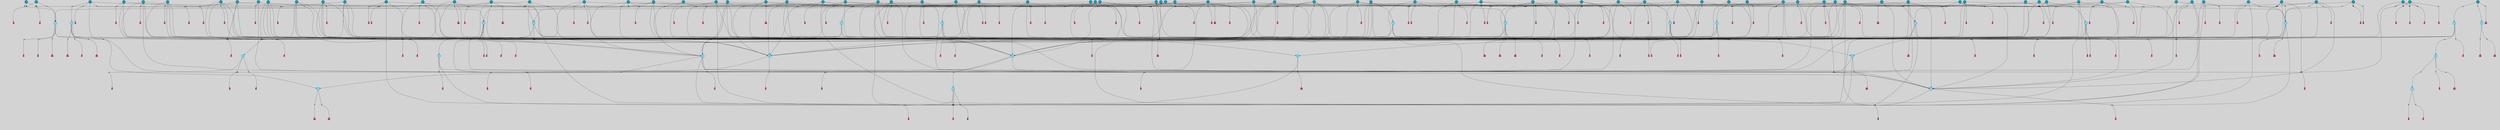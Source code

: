 // File exported with GEGELATI v1.3.1
// On the 2024-04-08 17:48:54
// With the File::TPGGraphDotExporter
digraph{
	graph[pad = "0.212, 0.055" bgcolor = lightgray]
	node[shape=circle style = filled label = ""]
		T3 [fillcolor="#66ddff"]
		T7 [fillcolor="#66ddff"]
		T9 [fillcolor="#66ddff"]
		T11 [fillcolor="#66ddff"]
		T24 [fillcolor="#66ddff"]
		T27 [fillcolor="#66ddff"]
		T54 [fillcolor="#66ddff"]
		T59 [fillcolor="#66ddff"]
		T82 [fillcolor="#66ddff"]
		T95 [fillcolor="#66ddff"]
		T129 [fillcolor="#66ddff"]
		T159 [fillcolor="#1199bb"]
		T176 [fillcolor="#66ddff"]
		T255 [fillcolor="#66ddff"]
		T267 [fillcolor="#66ddff"]
		T274 [fillcolor="#1199bb"]
		T300 [fillcolor="#66ddff"]
		T318 [fillcolor="#66ddff"]
		T319 [fillcolor="#66ddff"]
		T320 [fillcolor="#66ddff"]
		T321 [fillcolor="#66ddff"]
		T322 [fillcolor="#66ddff"]
		T323 [fillcolor="#1199bb"]
		T324 [fillcolor="#66ddff"]
		T344 [fillcolor="#1199bb"]
		T359 [fillcolor="#1199bb"]
		T383 [fillcolor="#66ddff"]
		T391 [fillcolor="#1199bb"]
		T422 [fillcolor="#1199bb"]
		T426 [fillcolor="#1199bb"]
		T429 [fillcolor="#1199bb"]
		T430 [fillcolor="#1199bb"]
		T431 [fillcolor="#1199bb"]
		T432 [fillcolor="#66ddff"]
		T433 [fillcolor="#66ddff"]
		T434 [fillcolor="#1199bb"]
		T435 [fillcolor="#1199bb"]
		T436 [fillcolor="#1199bb"]
		T437 [fillcolor="#1199bb"]
		T438 [fillcolor="#1199bb"]
		T439 [fillcolor="#1199bb"]
		T440 [fillcolor="#1199bb"]
		T441 [fillcolor="#1199bb"]
		T442 [fillcolor="#1199bb"]
		T451 [fillcolor="#66ddff"]
		T497 [fillcolor="#1199bb"]
		T502 [fillcolor="#66ddff"]
		T512 [fillcolor="#1199bb"]
		T516 [fillcolor="#1199bb"]
		T526 [fillcolor="#1199bb"]
		T532 [fillcolor="#1199bb"]
		T537 [fillcolor="#1199bb"]
		T543 [fillcolor="#1199bb"]
		T544 [fillcolor="#1199bb"]
		T547 [fillcolor="#1199bb"]
		T551 [fillcolor="#1199bb"]
		T553 [fillcolor="#1199bb"]
		T555 [fillcolor="#1199bb"]
		T557 [fillcolor="#1199bb"]
		T560 [fillcolor="#1199bb"]
		T561 [fillcolor="#1199bb"]
		T562 [fillcolor="#1199bb"]
		T563 [fillcolor="#1199bb"]
		T564 [fillcolor="#1199bb"]
		T567 [fillcolor="#1199bb"]
		T569 [fillcolor="#66ddff"]
		T570 [fillcolor="#1199bb"]
		T573 [fillcolor="#1199bb"]
		T575 [fillcolor="#1199bb"]
		T579 [fillcolor="#1199bb"]
		T580 [fillcolor="#1199bb"]
		T581 [fillcolor="#1199bb"]
		T582 [fillcolor="#1199bb"]
		T587 [fillcolor="#1199bb"]
		T588 [fillcolor="#1199bb"]
		T589 [fillcolor="#1199bb"]
		T590 [fillcolor="#1199bb"]
		T591 [fillcolor="#1199bb"]
		T592 [fillcolor="#1199bb"]
		T593 [fillcolor="#1199bb"]
		T594 [fillcolor="#1199bb"]
		T597 [fillcolor="#1199bb"]
		T599 [fillcolor="#1199bb"]
		T601 [fillcolor="#1199bb"]
		T603 [fillcolor="#1199bb"]
		T605 [fillcolor="#1199bb"]
		T606 [fillcolor="#1199bb"]
		T607 [fillcolor="#1199bb"]
		T608 [fillcolor="#1199bb"]
		T609 [fillcolor="#1199bb"]
		T611 [fillcolor="#1199bb"]
		T612 [fillcolor="#1199bb"]
		T613 [fillcolor="#1199bb"]
		T615 [fillcolor="#1199bb"]
		T616 [fillcolor="#1199bb"]
		T617 [fillcolor="#1199bb"]
		T618 [fillcolor="#1199bb"]
		T619 [fillcolor="#1199bb"]
		T620 [fillcolor="#1199bb"]
		T621 [fillcolor="#1199bb"]
		T622 [fillcolor="#1199bb"]
		T623 [fillcolor="#1199bb"]
		T624 [fillcolor="#1199bb"]
		T625 [fillcolor="#1199bb"]
		T626 [fillcolor="#1199bb"]
		T627 [fillcolor="#1199bb"]
		T628 [fillcolor="#1199bb"]
		T629 [fillcolor="#1199bb"]
		T630 [fillcolor="#1199bb"]
		T631 [fillcolor="#1199bb"]
		T632 [fillcolor="#1199bb"]
		P7009 [fillcolor="#cccccc" shape=point] //6|
		I7009 [shape=box style=invis label="6|1&2|6#1|7&#92;n10|7&2|0#1|5&#92;n9|4&0|1#2|2&#92;n8|6&0|0#1|0&#92;n"]
		P7009 -> I7009[style=invis]
		A5290 [fillcolor="#ff3366" shape=box margin=0.03 width=0 height=0 label="3"]
		T3 -> P7009 -> A5290
		P7010 [fillcolor="#cccccc" shape=point] //3|
		I7010 [shape=box style=invis label="7|6&2|4#0|2&#92;n10|3&2|7#1|4&#92;n11|6&0|4#0|1&#92;n7|1&0|0#2|6&#92;n7|6&0|3#2|6&#92;n4|0&2|6#0|1&#92;n4|4&2|5#0|2&#92;n4|6&0|4#2|7&#92;n10|0&2|3#1|5&#92;n2|6&0|5#0|2&#92;n1|0&2|3#0|7&#92;n1|6&2|0#0|5&#92;n6|2&0|1#0|7&#92;n9|2&0|3#2|7&#92;n5|3&0|6#0|6&#92;n1|7&2|5#2|3&#92;n8|1&2|7#0|6&#92;n1|0&2|5#2|1&#92;n7|1&2|2#2|5&#92;n7|4&2|6#0|3&#92;n"]
		P7010 -> I7010[style=invis]
		A5291 [fillcolor="#ff3366" shape=box margin=0.03 width=0 height=0 label="4"]
		T3 -> P7010 -> A5291
		P7011 [fillcolor="#cccccc" shape=point] //-3|
		I7011 [shape=box style=invis label="1|6&2|7#0|7&#92;n10|2&0|7#1|3&#92;n9|6&2|7#2|2&#92;n5|3&0|7#0|7&#92;n1|6&2|3#0|0&#92;n2|3&2|3#2|2&#92;n5|1&2|6#0|6&#92;n"]
		P7011 -> I7011[style=invis]
		A5292 [fillcolor="#ff3366" shape=box margin=0.03 width=0 height=0 label="7"]
		T7 -> P7011 -> A5292
		P7012 [fillcolor="#cccccc" shape=point] //5|
		I7012 [shape=box style=invis label="0|5&2|3#0|1&#92;n0|6&2|1#2|4&#92;n6|2&2|6#0|7&#92;n7|4&0|3#0|1&#92;n5|4&0|7#1|6&#92;n9|1&0|5#2|2&#92;n6|3&2|3#1|7&#92;n11|7&2|4#1|6&#92;n2|5&0|1#0|0&#92;n4|7&0|0#0|2&#92;n6|2&0|6#0|0&#92;n2|1&2|6#2|4&#92;n10|0&2|0#1|0&#92;n6|6&2|4#0|6&#92;n"]
		P7012 -> I7012[style=invis]
		A5293 [fillcolor="#ff3366" shape=box margin=0.03 width=0 height=0 label="8"]
		T7 -> P7012 -> A5293
		P7013 [fillcolor="#cccccc" shape=point] //-6|
		I7013 [shape=box style=invis label="11|1&0|7#2|0&#92;n10|4&0|1#1|0&#92;n4|3&2|4#2|1&#92;n0|5&2|0#0|0&#92;n6|1&0|0#0|3&#92;n8|2&2|0#0|4&#92;n11|4&2|0#1|6&#92;n7|0&2|6#2|3&#92;n5|3&2|6#2|0&#92;n2|0&2|0#0|4&#92;n"]
		P7013 -> I7013[style=invis]
		A5294 [fillcolor="#ff3366" shape=box margin=0.03 width=0 height=0 label="9"]
		T9 -> P7013 -> A5294
		P7014 [fillcolor="#cccccc" shape=point] //2|
		I7014 [shape=box style=invis label="6|3&2|7#1|4&#92;n8|6&0|0#2|5&#92;n2|1&0|2#0|3&#92;n8|7&0|6#0|4&#92;n2|1&2|0#0|1&#92;n0|0&2|2#2|3&#92;n6|6&0|7#2|1&#92;n6|1&0|7#2|6&#92;n5|4&2|7#0|4&#92;n0|3&0|4#2|0&#92;n11|0&2|0#2|5&#92;n4|5&2|5#2|4&#92;n5|7&0|6#0|4&#92;n9|7&2|5#0|3&#92;n5|4&2|1#0|3&#92;n5|3&0|1#1|7&#92;n0|4&0|3#2|5&#92;n"]
		P7014 -> I7014[style=invis]
		A5295 [fillcolor="#ff3366" shape=box margin=0.03 width=0 height=0 label="10"]
		T9 -> P7014 -> A5295
		P7015 [fillcolor="#cccccc" shape=point] //6|
		I7015 [shape=box style=invis label="3|0&2|7#2|2&#92;n3|2&0|4#2|5&#92;n5|1&0|2#1|0&#92;n8|7&0|1#2|0&#92;n8|5&0|3#0|6&#92;n0|2&0|2#2|3&#92;n1|5&2|5#0|5&#92;n5|6&0|6#0|7&#92;n6|7&0|0#2|6&#92;n1|2&2|3#0|0&#92;n7|7&2|3#0|4&#92;n0|7&2|7#0|6&#92;n1|0&2|2#2|7&#92;n4|4&0|1#0|0&#92;n"]
		P7015 -> I7015[style=invis]
		A5296 [fillcolor="#ff3366" shape=box margin=0.03 width=0 height=0 label="11"]
		T11 -> P7015 -> A5296
		P7016 [fillcolor="#cccccc" shape=point] //-4|
		I7016 [shape=box style=invis label="4|1&0|4#2|6&#92;n1|2&2|2#2|0&#92;n1|2&2|0#0|6&#92;n8|4&2|3#2|5&#92;n5|5&2|1#1|0&#92;n"]
		P7016 -> I7016[style=invis]
		A5297 [fillcolor="#ff3366" shape=box margin=0.03 width=0 height=0 label="12"]
		T11 -> P7016 -> A5297
		P7017 [fillcolor="#cccccc" shape=point] //1|
		I7017 [shape=box style=invis label="5|1&0|6#2|7&#92;n2|4&0|4#2|2&#92;n0|6&0|5#0|4&#92;n10|6&2|5#1|6&#92;n9|3&0|1#1|7&#92;n10|3&2|2#1|0&#92;n5|0&0|0#2|1&#92;n11|3&2|3#1|5&#92;n10|3&0|1#1|0&#92;n2|4&0|1#0|1&#92;n0|2&0|3#2|4&#92;n9|2&2|1#2|5&#92;n11|7&2|6#2|6&#92;n"]
		P7017 -> I7017[style=invis]
		T24 -> P7017 -> T7
		P7018 [fillcolor="#cccccc" shape=point] //5|
		I7018 [shape=box style=invis label="3|0&2|0#0|1&#92;n3|0&0|7#0|1&#92;n5|3&0|2#2|6&#92;n4|4&2|4#2|6&#92;n11|2&0|7#1|6&#92;n2|7&2|2#2|5&#92;n9|3&2|6#2|7&#92;n7|7&0|0#0|4&#92;n6|1&2|4#2|3&#92;n5|4&2|0#1|6&#92;n1|3&0|7#0|4&#92;n"]
		P7018 -> I7018[style=invis]
		A5298 [fillcolor="#ff3366" shape=box margin=0.03 width=0 height=0 label="7"]
		T24 -> P7018 -> A5298
		P7019 [fillcolor="#cccccc" shape=point] //-2|
		I7019 [shape=box style=invis label="4|1&0|4#0|3&#92;n4|2&0|5#2|0&#92;n5|5&2|6#0|5&#92;n1|4&0|1#0|2&#92;n6|3&2|7#1|5&#92;n0|4&2|0#0|3&#92;n8|5&2|5#1|2&#92;n10|7&2|7#1|1&#92;n3|4&0|0#2|1&#92;n3|6&2|5#2|5&#92;n8|3&0|1#0|7&#92;n10|0&2|7#1|3&#92;n4|1&2|4#0|1&#92;n9|3&2|0#0|4&#92;n3|6&2|0#0|4&#92;n1|2&0|6#2|1&#92;n4|0&2|1#2|2&#92;n"]
		P7019 -> I7019[style=invis]
		A5299 [fillcolor="#ff3366" shape=box margin=0.03 width=0 height=0 label="14"]
		T24 -> P7019 -> A5299
		P7020 [fillcolor="#cccccc" shape=point] //2|
		I7020 [shape=box style=invis label="9|1&2|3#0|1&#92;n5|2&2|0#2|4&#92;n3|6&2|5#2|7&#92;n7|0&2|5#0|4&#92;n1|2&0|3#0|5&#92;n7|3&2|7#0|0&#92;n"]
		P7020 -> I7020[style=invis]
		A5300 [fillcolor="#ff3366" shape=box margin=0.03 width=0 height=0 label="2"]
		T27 -> P7020 -> A5300
		P7021 [fillcolor="#cccccc" shape=point] //-6|
		I7021 [shape=box style=invis label="7|5&0|4#0|4&#92;n11|0&2|5#2|1&#92;n"]
		P7021 -> I7021[style=invis]
		A5301 [fillcolor="#ff3366" shape=box margin=0.03 width=0 height=0 label="3"]
		T27 -> P7021 -> A5301
		T27 -> P7010
		P7022 [fillcolor="#cccccc" shape=point] //0|
		I7022 [shape=box style=invis label="2|5&0|1#0|6&#92;n6|1&2|2#2|7&#92;n8|0&0|3#1|4&#92;n4|3&2|5#2|4&#92;n8|1&2|4#0|0&#92;n6|6&0|1#2|6&#92;n11|7&2|4#2|5&#92;n6|2&2|4#0|2&#92;n8|5&2|4#2|4&#92;n2|1&2|1#2|2&#92;n2|7&2|5#2|6&#92;n9|7&0|5#0|4&#92;n1|2&0|5#2|6&#92;n4|2&2|3#2|7&#92;n3|3&2|1#0|2&#92;n"]
		P7022 -> I7022[style=invis]
		A5302 [fillcolor="#ff3366" shape=box margin=0.03 width=0 height=0 label="5"]
		T27 -> P7022 -> A5302
		P7023 [fillcolor="#cccccc" shape=point] //0|
		I7023 [shape=box style=invis label="4|0&0|3#2|7&#92;n10|2&0|3#1|7&#92;n3|5&0|2#0|3&#92;n4|5&0|0#2|1&#92;n10|7&2|0#1|2&#92;n5|3&2|3#1|6&#92;n9|5&2|0#0|4&#92;n5|4&2|7#0|2&#92;n10|3&2|7#1|4&#92;n7|2&0|1#2|6&#92;n8|6&0|5#0|5&#92;n8|7&2|3#0|5&#92;n2|6&2|4#0|0&#92;n"]
		P7023 -> I7023[style=invis]
		A5303 [fillcolor="#ff3366" shape=box margin=0.03 width=0 height=0 label="5"]
		T27 -> P7023 -> A5303
		P7024 [fillcolor="#cccccc" shape=point] //8|
		I7024 [shape=box style=invis label="9|0&0|1#2|0&#92;n10|1&2|5#1|4&#92;n8|2&2|6#0|4&#92;n2|4&2|5#2|3&#92;n4|2&2|2#0|2&#92;n7|5&0|2#0|0&#92;n8|2&2|1#1|3&#92;n8|7&0|7#2|1&#92;n1|1&0|0#0|7&#92;n5|6&2|5#1|0&#92;n6|6&2|5#0|0&#92;n11|4&0|3#2|6&#92;n4|2&2|4#0|7&#92;n5|6&0|1#2|0&#92;n11|3&0|2#0|7&#92;n"]
		P7024 -> I7024[style=invis]
		A5304 [fillcolor="#ff3366" shape=box margin=0.03 width=0 height=0 label="6"]
		T54 -> P7024 -> A5304
		T54 -> P7018
		P7025 [fillcolor="#cccccc" shape=point] //-10|
		I7025 [shape=box style=invis label="3|6&0|0#0|4&#92;n4|1&2|4#0|1&#92;n5|1&0|1#0|4&#92;n5|5&2|6#0|5&#92;n6|5&0|6#0|3&#92;n11|1&2|0#0|1&#92;n0|7&2|0#0|3&#92;n1|2&0|6#0|1&#92;n8|0&0|4#2|0&#92;n0|4&0|7#2|7&#92;n7|0&2|7#1|3&#92;n3|1&0|5#2|5&#92;n5|1&0|4#0|3&#92;n2|2&0|2#0|0&#92;n8|3&0|1#0|7&#92;n3|0&0|3#0|5&#92;n7|2&0|5#2|0&#92;n6|3&2|7#1|5&#92;n4|7&2|7#2|1&#92;n"]
		P7025 -> I7025[style=invis]
		A5305 [fillcolor="#ff3366" shape=box margin=0.03 width=0 height=0 label="14"]
		T54 -> P7025 -> A5305
		T54 -> P7012
		P7026 [fillcolor="#cccccc" shape=point] //8|
		I7026 [shape=box style=invis label="9|0&0|1#2|0&#92;n10|1&2|5#1|4&#92;n8|2&2|6#0|4&#92;n4|5&0|3#0|1&#92;n2|4&2|5#2|3&#92;n4|2&2|2#0|2&#92;n7|5&0|2#0|0&#92;n8|2&2|1#1|3&#92;n8|7&0|7#2|1&#92;n1|1&0|0#0|7&#92;n5|6&2|5#1|0&#92;n6|3&2|5#0|0&#92;n11|4&0|3#2|6&#92;n1|2&2|4#0|7&#92;n5|6&0|1#2|0&#92;n11|3&0|2#0|7&#92;n"]
		P7026 -> I7026[style=invis]
		A5306 [fillcolor="#ff3366" shape=box margin=0.03 width=0 height=0 label="6"]
		T59 -> P7026 -> A5306
		T59 -> P7018
		T59 -> P7013
		T59 -> P7018
		P7027 [fillcolor="#cccccc" shape=point] //6|
		I7027 [shape=box style=invis label="7|0&2|5#1|2&#92;n10|6&2|1#1|3&#92;n7|5&0|2#0|7&#92;n10|7&0|1#1|5&#92;n4|6&2|5#0|5&#92;n4|4&0|7#2|7&#92;n"]
		P7027 -> I7027[style=invis]
		A5307 [fillcolor="#ff3366" shape=box margin=0.03 width=0 height=0 label="7"]
		T82 -> P7027 -> A5307
		P7028 [fillcolor="#cccccc" shape=point] //6|
		I7028 [shape=box style=invis label="0|5&2|3#0|1&#92;n0|6&2|1#2|4&#92;n9|1&0|5#2|2&#92;n7|4&0|3#0|1&#92;n5|4&0|7#1|6&#92;n2|5&0|1#0|0&#92;n6|3&2|3#1|7&#92;n11|7&2|4#1|6&#92;n6|2&2|6#0|1&#92;n4|7&0|0#0|2&#92;n6|2&0|6#0|0&#92;n9|1&2|6#2|4&#92;n10|0&2|0#1|0&#92;n6|6&2|4#0|6&#92;n"]
		P7028 -> I7028[style=invis]
		A5308 [fillcolor="#ff3366" shape=box margin=0.03 width=0 height=0 label="8"]
		T82 -> P7028 -> A5308
		T82 -> P7013
		P7029 [fillcolor="#cccccc" shape=point] //4|
		I7029 [shape=box style=invis label="4|3&0|6#0|3&#92;n5|7&2|3#2|2&#92;n5|6&0|7#1|2&#92;n1|4&2|6#0|3&#92;n8|4&2|1#2|5&#92;n9|5&2|4#1|4&#92;n2|4&0|5#0|7&#92;n10|0&0|6#1|3&#92;n3|0&0|6#0|2&#92;n2|7&2|7#2|6&#92;n5|2&0|5#1|5&#92;n10|4&2|5#1|7&#92;n4|0&0|4#2|4&#92;n11|1&0|4#2|6&#92;n10|6&2|0#1|4&#92;n9|7&0|3#1|4&#92;n4|5&2|7#0|6&#92;n11|5&2|6#2|3&#92;n0|3&0|5#0|1&#92;n"]
		P7029 -> I7029[style=invis]
		A5309 [fillcolor="#ff3366" shape=box margin=0.03 width=0 height=0 label="13"]
		T95 -> P7029 -> A5309
		P7030 [fillcolor="#cccccc" shape=point] //8|
		I7030 [shape=box style=invis label="9|7&0|5#2|5&#92;n3|3&2|3#0|2&#92;n9|5&2|2#1|0&#92;n2|3&0|6#0|3&#92;n4|4&2|5#2|7&#92;n11|3&2|0#1|5&#92;n6|6&2|1#2|2&#92;n4|6&0|1#2|2&#92;n2|5&2|7#2|2&#92;n7|7&2|2#2|3&#92;n6|5&0|3#2|6&#92;n6|7&0|6#0|2&#92;n"]
		P7030 -> I7030[style=invis]
		A5310 [fillcolor="#ff3366" shape=box margin=0.03 width=0 height=0 label="14"]
		T95 -> P7030 -> A5310
		P7031 [fillcolor="#cccccc" shape=point] //2|
		I7031 [shape=box style=invis label="4|1&0|4#2|6&#92;n5|5&2|1#1|0&#92;n1|0&2|0#0|6&#92;n8|4&2|3#2|5&#92;n"]
		P7031 -> I7031[style=invis]
		T95 -> P7031 -> T11
		P7032 [fillcolor="#cccccc" shape=point] //-9|
		I7032 [shape=box style=invis label="2|0&2|0#2|1&#92;n4|4&2|4#2|6&#92;n9|1&0|3#1|7&#92;n5|3&0|2#2|6&#92;n2|7&2|2#2|5&#92;n5|4&2|0#1|6&#92;n3|0&0|7#0|1&#92;n1|3&0|7#0|4&#92;n11|6&2|2#0|7&#92;n7|7&0|0#0|4&#92;n11|0&0|7#1|6&#92;n9|3&2|6#2|7&#92;n"]
		P7032 -> I7032[style=invis]
		A5311 [fillcolor="#ff3366" shape=box margin=0.03 width=0 height=0 label="7"]
		T95 -> P7032 -> A5311
		P7033 [fillcolor="#cccccc" shape=point] //-8|
		I7033 [shape=box style=invis label="7|5&0|4#2|4&#92;n"]
		P7033 -> I7033[style=invis]
		A5312 [fillcolor="#ff3366" shape=box margin=0.03 width=0 height=0 label="3"]
		T95 -> P7033 -> A5312
		T129 -> P7024
		T129 -> P7018
		P7034 [fillcolor="#cccccc" shape=point] //10|
		I7034 [shape=box style=invis label="4|5&2|7#2|1&#92;n1|7&2|3#0|6&#92;n3|5&2|2#0|3&#92;n10|3&0|7#1|4&#92;n7|1&0|4#2|6&#92;n10|2&0|3#1|7&#92;n9|5&2|0#0|4&#92;n4|0&0|3#2|7&#92;n11|4&2|6#1|2&#92;n5|4&2|7#0|2&#92;n2|6&2|4#0|0&#92;n6|5&0|7#2|1&#92;n5|3&2|3#1|6&#92;n10|7&2|0#1|2&#92;n"]
		P7034 -> I7034[style=invis]
		A5313 [fillcolor="#ff3366" shape=box margin=0.03 width=0 height=0 label="5"]
		T129 -> P7034 -> A5313
		P7035 [fillcolor="#cccccc" shape=point] //5|
		I7035 [shape=box style=invis label="9|4&2|3#1|3&#92;n0|4&2|4#0|5&#92;n6|1&2|6#2|5&#92;n4|0&0|5#2|0&#92;n"]
		P7035 -> I7035[style=invis]
		A5314 [fillcolor="#ff3366" shape=box margin=0.03 width=0 height=0 label="7"]
		T129 -> P7035 -> A5314
		P7036 [fillcolor="#cccccc" shape=point] //6|
		I7036 [shape=box style=invis label="9|4&2|7#0|6&#92;n8|4&0|1#1|0&#92;n1|3&0|0#2|1&#92;n2|4&0|6#2|2&#92;n5|1&2|5#0|7&#92;n3|0&0|3#2|6&#92;n2|2&2|6#0|2&#92;n8|4&0|4#2|2&#92;n5|1&2|4#0|3&#92;n9|4&0|6#0|6&#92;n5|0&2|2#1|5&#92;n11|7&0|0#1|1&#92;n0|4&0|3#0|3&#92;n7|7&2|4#2|5&#92;n1|5&0|1#2|1&#92;n"]
		P7036 -> I7036[style=invis]
		A5315 [fillcolor="#ff3366" shape=box margin=0.03 width=0 height=0 label="1"]
		T129 -> P7036 -> A5315
		P7037 [fillcolor="#cccccc" shape=point] //7|
		I7037 [shape=box style=invis label="7|0&2|1#2|0&#92;n9|7&2|1#1|7&#92;n8|2&0|1#1|0&#92;n6|6&0|2#1|1&#92;n2|2&0|5#0|0&#92;n5|7&0|0#2|1&#92;n5|1&2|5#1|5&#92;n4|7&2|4#2|3&#92;n10|5&2|2#1|5&#92;n1|3&2|2#2|0&#92;n10|2&2|6#1|5&#92;n"]
		P7037 -> I7037[style=invis]
		A5316 [fillcolor="#ff3366" shape=box margin=0.03 width=0 height=0 label="1"]
		T159 -> P7037 -> A5316
		P7038 [fillcolor="#cccccc" shape=point] //7|
		I7038 [shape=box style=invis label="7|4&2|7#0|4&#92;n4|6&0|1#2|5&#92;n2|1&2|3#0|0&#92;n4|3&2|0#0|1&#92;n0|0&2|7#2|7&#92;n7|7&0|5#2|3&#92;n5|0&2|1#2|2&#92;n10|0&0|4#1|2&#92;n4|4&0|7#0|0&#92;n6|7&0|2#0|1&#92;n1|4&2|5#0|4&#92;n"]
		P7038 -> I7038[style=invis]
		A5317 [fillcolor="#ff3366" shape=box margin=0.03 width=0 height=0 label="0"]
		T159 -> P7038 -> A5317
		P7039 [fillcolor="#cccccc" shape=point] //5|
		I7039 [shape=box style=invis label="0|5&2|3#0|1&#92;n0|6&2|1#2|4&#92;n6|2&2|6#0|7&#92;n9|0&2|7#1|1&#92;n7|4&0|3#0|1&#92;n11|7&2|4#1|6&#92;n9|1&0|5#2|2&#92;n5|4&0|7#1|6&#92;n2|5&0|1#0|0&#92;n4|7&0|0#0|2&#92;n6|2&0|6#0|0&#92;n2|1&2|6#2|4&#92;n10|0&0|0#1|0&#92;n6|6&2|4#0|6&#92;n"]
		P7039 -> I7039[style=invis]
		T159 -> P7039 -> T129
		P7040 [fillcolor="#cccccc" shape=point] //3|
		I7040 [shape=box style=invis label="4|7&0|7#2|7&#92;n11|5&2|6#0|2&#92;n5|5&2|6#2|0&#92;n3|2&0|6#0|3&#92;n10|2&2|5#1|5&#92;n9|4&2|3#1|5&#92;n2|5&2|7#2|4&#92;n11|3&2|5#1|0&#92;n7|0&0|7#2|1&#92;n1|2&0|5#0|1&#92;n"]
		P7040 -> I7040[style=invis]
		A5318 [fillcolor="#ff3366" shape=box margin=0.03 width=0 height=0 label="5"]
		T176 -> P7040 -> A5318
		P7041 [fillcolor="#cccccc" shape=point] //2|
		I7041 [shape=box style=invis label="7|1&0|6#0|1&#92;n5|2&2|5#1|6&#92;n10|1&2|1#1|1&#92;n4|7&0|4#2|2&#92;n11|7&0|4#2|7&#92;n5|0&0|5#1|7&#92;n8|2&0|5#2|4&#92;n10|0&2|6#1|6&#92;n5|1&0|1#2|3&#92;n1|6&2|0#0|1&#92;n9|6&2|2#1|4&#92;n3|4&2|3#0|0&#92;n10|1&0|1#1|0&#92;n2|2&0|1#2|1&#92;n3|1&2|7#0|3&#92;n"]
		P7041 -> I7041[style=invis]
		A5319 [fillcolor="#ff3366" shape=box margin=0.03 width=0 height=0 label="10"]
		T176 -> P7041 -> A5319
		P7042 [fillcolor="#cccccc" shape=point] //-1|
		I7042 [shape=box style=invis label="1|7&2|1#0|6&#92;n8|1&2|3#0|5&#92;n10|6&2|7#1|0&#92;n1|7&2|5#0|2&#92;n0|3&0|3#2|2&#92;n3|5&0|1#0|0&#92;n3|5&0|2#0|3&#92;n1|5&2|0#0|4&#92;n5|7&2|2#2|5&#92;n4|0&2|3#0|3&#92;n"]
		P7042 -> I7042[style=invis]
		T176 -> P7042 -> T3
		P7043 [fillcolor="#cccccc" shape=point] //-3|
		I7043 [shape=box style=invis label="6|3&2|4#1|4&#92;n5|3&0|1#1|7&#92;n2|1&0|2#2|3&#92;n8|7&0|6#0|4&#92;n2|1&2|0#0|1&#92;n0|0&2|2#2|3&#92;n6|1&0|7#2|6&#92;n5|7&0|2#0|4&#92;n0|3&0|4#2|0&#92;n11|0&2|0#2|5&#92;n6|0&2|0#1|4&#92;n8|6&0|2#2|5&#92;n5|4&2|1#0|3&#92;n9|7&2|5#0|3&#92;n5|4&2|7#0|4&#92;n"]
		P7043 -> I7043[style=invis]
		A5320 [fillcolor="#ff3366" shape=box margin=0.03 width=0 height=0 label="10"]
		T176 -> P7043 -> A5320
		P7044 [fillcolor="#cccccc" shape=point] //4|
		I7044 [shape=box style=invis label="7|1&0|6#0|1&#92;n5|2&2|5#1|6&#92;n10|1&2|1#1|1&#92;n9|6&2|2#1|4&#92;n4|7&0|4#2|2&#92;n9|6&0|4#1|1&#92;n10|0&2|6#1|6&#92;n5|1&0|1#2|3&#92;n1|6&2|0#0|1&#92;n8|2&0|5#2|4&#92;n3|4&2|3#0|0&#92;n10|1&0|5#1|0&#92;n2|2&0|1#2|1&#92;n3|1&2|7#0|3&#92;n"]
		P7044 -> I7044[style=invis]
		A5321 [fillcolor="#ff3366" shape=box margin=0.03 width=0 height=0 label="10"]
		T176 -> P7044 -> A5321
		T255 -> P7042
		P7045 [fillcolor="#cccccc" shape=point] //-9|
		I7045 [shape=box style=invis label="7|1&0|0#2|6&#92;n1|6&0|4#2|7&#92;n7|6&2|4#0|2&#92;n10|7&2|1#1|3&#92;n7|6&0|3#2|6&#92;n4|0&2|2#2|1&#92;n1|0&0|5#2|3&#92;n6|1&2|6#1|1&#92;n7|4&2|6#1|0&#92;n9|5&0|1#0|2&#92;n9|2&0|3#0|7&#92;n6|0&2|7#0|6&#92;n10|5&2|3#1|5&#92;n10|0&2|7#1|4&#92;n1|0&2|3#0|7&#92;n5|2&0|6#0|6&#92;n2|6&0|1#0|2&#92;n7|4&2|5#0|3&#92;n3|6&2|4#0|5&#92;n1|6&2|0#0|5&#92;n"]
		P7045 -> I7045[style=invis]
		A5322 [fillcolor="#ff3366" shape=box margin=0.03 width=0 height=0 label="4"]
		T255 -> P7045 -> A5322
		P7046 [fillcolor="#cccccc" shape=point] //7|
		I7046 [shape=box style=invis label="9|6&2|6#1|3&#92;n9|7&2|0#1|7&#92;n3|0&2|0#0|0&#92;n1|6&0|0#0|4&#92;n7|4&0|3#0|1&#92;n"]
		P7046 -> I7046[style=invis]
		A5323 [fillcolor="#ff3366" shape=box margin=0.03 width=0 height=0 label="12"]
		T255 -> P7046 -> A5323
		P7047 [fillcolor="#cccccc" shape=point] //-9|
		I7047 [shape=box style=invis label="11|5&0|0#2|6&#92;n8|5&2|3#2|1&#92;n7|1&0|6#1|3&#92;n11|4&0|2#0|1&#92;n9|0&2|7#1|6&#92;n10|1&0|3#1|6&#92;n0|3&0|4#2|5&#92;n5|7&2|3#1|6&#92;n2|0&2|1#0|7&#92;n"]
		P7047 -> I7047[style=invis]
		A5324 [fillcolor="#ff3366" shape=box margin=0.03 width=0 height=0 label="2"]
		T255 -> P7047 -> A5324
		P7048 [fillcolor="#cccccc" shape=point] //-7|
		I7048 [shape=box style=invis label="9|1&2|7#2|1&#92;n7|0&2|0#2|7&#92;n2|3&2|3#2|2&#92;n8|5&2|1#0|3&#92;n5|5&0|7#0|1&#92;n1|6&2|7#0|7&#92;n10|2&0|7#1|3&#92;n6|4&2|2#2|4&#92;n0|6&2|5#0|2&#92;n"]
		P7048 -> I7048[style=invis]
		A5325 [fillcolor="#ff3366" shape=box margin=0.03 width=0 height=0 label="7"]
		T255 -> P7048 -> A5325
		P7049 [fillcolor="#cccccc" shape=point] //-9|
		I7049 [shape=box style=invis label="4|7&2|6#0|5&#92;n11|3&0|2#2|6&#92;n10|2&2|4#1|6&#92;n3|0&2|6#2|7&#92;n4|3&0|5#0|7&#92;n2|3&0|7#0|7&#92;n10|6&0|7#1|5&#92;n10|1&2|2#1|1&#92;n1|7&0|3#2|6&#92;n"]
		P7049 -> I7049[style=invis]
		A5326 [fillcolor="#ff3366" shape=box margin=0.03 width=0 height=0 label="4"]
		T267 -> P7049 -> A5326
		T267 -> P7018
		P7050 [fillcolor="#cccccc" shape=point] //-10|
		I7050 [shape=box style=invis label="4|2&2|0#2|4&#92;n7|3&2|7#0|0&#92;n11|5&2|2#0|2&#92;n9|6&2|3#0|1&#92;n0|0&2|2#0|5&#92;n2|3&2|1#2|0&#92;n"]
		P7050 -> I7050[style=invis]
		A5327 [fillcolor="#ff3366" shape=box margin=0.03 width=0 height=0 label="2"]
		T267 -> P7050 -> A5327
		P7051 [fillcolor="#cccccc" shape=point] //-2|
		I7051 [shape=box style=invis label="5|2&2|0#2|4&#92;n9|1&2|3#0|1&#92;n3|6&2|5#2|7&#92;n7|0&2|1#0|4&#92;n1|2&0|3#0|5&#92;n7|3&2|7#0|0&#92;n"]
		P7051 -> I7051[style=invis]
		A5328 [fillcolor="#ff3366" shape=box margin=0.03 width=0 height=0 label="2"]
		T267 -> P7051 -> A5328
		P7052 [fillcolor="#cccccc" shape=point] //-9|
		I7052 [shape=box style=invis label="4|1&0|4#2|6&#92;n11|0&2|0#0|6&#92;n8|4&2|3#2|5&#92;n6|0&0|3#0|1&#92;n"]
		P7052 -> I7052[style=invis]
		T267 -> P7052 -> T11
		T274 -> P7042
		P7053 [fillcolor="#cccccc" shape=point] //-2|
		I7053 [shape=box style=invis label="7|1&0|0#2|6&#92;n5|2&0|6#0|6&#92;n7|6&2|4#0|2&#92;n10|7&2|1#1|3&#92;n7|6&0|3#2|6&#92;n4|0&2|2#2|1&#92;n1|0&0|5#2|3&#92;n6|1&2|6#1|1&#92;n7|4&2|6#1|0&#92;n7|4&2|5#0|3&#92;n9|2&0|3#0|7&#92;n6|0&2|7#0|7&#92;n10|5&2|3#1|5&#92;n10|0&2|7#1|4&#92;n1|0&2|3#0|7&#92;n1|6&0|1#2|7&#92;n2|6&0|1#0|2&#92;n9|5&0|1#0|2&#92;n3|6&2|4#0|5&#92;n1|6&2|0#0|5&#92;n"]
		P7053 -> I7053[style=invis]
		A5329 [fillcolor="#ff3366" shape=box margin=0.03 width=0 height=0 label="4"]
		T274 -> P7053 -> A5329
		T274 -> P7048
		P7054 [fillcolor="#cccccc" shape=point] //9|
		I7054 [shape=box style=invis label="2|3&0|1#0|2&#92;n1|6&0|2#2|7&#92;n6|0&2|7#0|6&#92;n10|7&2|1#1|3&#92;n7|4&2|6#1|0&#92;n1|1&0|5#2|3&#92;n4|0&2|2#2|1&#92;n6|1&2|6#1|1&#92;n7|6&0|3#2|6&#92;n9|5&0|1#0|2&#92;n9|2&0|3#0|7&#92;n7|6&0|4#0|2&#92;n10|5&2|3#1|5&#92;n10|0&2|7#1|4&#92;n1|0&2|3#0|7&#92;n5|2&0|6#0|6&#92;n7|1&0|0#2|6&#92;n7|4&2|5#0|3&#92;n3|6&2|4#0|5&#92;n1|6&2|0#0|5&#92;n"]
		P7054 -> I7054[style=invis]
		A5330 [fillcolor="#ff3366" shape=box margin=0.03 width=0 height=0 label="4"]
		T274 -> P7054 -> A5330
		P7055 [fillcolor="#cccccc" shape=point] //-2|
		I7055 [shape=box style=invis label="8|4&2|1#2|5&#92;n4|1&2|7#2|1&#92;n5|7&2|3#2|2&#92;n10|4&2|5#1|7&#92;n10|0&2|6#1|3&#92;n4|5&2|7#0|6&#92;n9|5&2|4#0|4&#92;n2|4&0|5#0|7&#92;n11|1&2|4#2|6&#92;n1|4&2|6#0|3&#92;n2|7&2|7#2|6&#92;n3|0&0|6#0|2&#92;n4|0&0|4#2|4&#92;n4|4&2|6#0|7&#92;n10|6&2|0#1|4&#92;n9|7&0|3#1|4&#92;n5|6&0|7#1|2&#92;n11|5&2|6#0|3&#92;n0|3&0|5#0|1&#92;n"]
		P7055 -> I7055[style=invis]
		T274 -> P7055 -> T9
		P7056 [fillcolor="#cccccc" shape=point] //-2|
		I7056 [shape=box style=invis label="8|4&2|1#2|5&#92;n5|7&2|3#1|2&#92;n10|4&2|5#1|7&#92;n10|0&2|6#1|3&#92;n11|1&2|4#2|6&#92;n9|5&2|4#0|4&#92;n2|4&0|5#0|7&#92;n4|5&2|7#0|6&#92;n1|4&2|6#0|3&#92;n2|7&2|7#2|6&#92;n3|0&0|6#0|2&#92;n0|7&0|5#0|1&#92;n0|4&2|1#0|0&#92;n4|4&2|6#0|7&#92;n7|2&2|6#2|6&#92;n11|5&2|6#0|3&#92;n9|7&0|3#1|4&#92;n5|6&0|7#1|2&#92;n10|6&2|0#1|4&#92;n4|0&0|4#2|4&#92;n"]
		P7056 -> I7056[style=invis]
		T300 -> P7056 -> T59
		P7057 [fillcolor="#cccccc" shape=point] //10|
		I7057 [shape=box style=invis label="2|6&2|4#0|0&#92;n1|7&2|3#0|6&#92;n3|5&2|2#0|3&#92;n10|3&0|4#1|4&#92;n7|1&0|4#2|6&#92;n10|2&0|3#1|7&#92;n9|5&2|0#0|4&#92;n4|0&0|3#2|7&#92;n11|4&2|6#1|2&#92;n5|4&2|7#0|2&#92;n4|5&2|7#2|1&#92;n6|5&0|7#2|1&#92;n5|3&2|3#1|6&#92;n10|7&2|0#1|2&#92;n"]
		P7057 -> I7057[style=invis]
		A5331 [fillcolor="#ff3366" shape=box margin=0.03 width=0 height=0 label="5"]
		T300 -> P7057 -> A5331
		T300 -> P7049
		P7058 [fillcolor="#cccccc" shape=point] //-4|
		I7058 [shape=box style=invis label="4|1&0|4#2|6&#92;n1|2&2|2#2|0&#92;n1|2&2|0#0|6&#92;n8|4&2|3#2|5&#92;n5|5&2|1#1|0&#92;n"]
		P7058 -> I7058[style=invis]
		A5332 [fillcolor="#ff3366" shape=box margin=0.03 width=0 height=0 label="12"]
		T321 -> P7058 -> A5332
		P7059 [fillcolor="#cccccc" shape=point] //6|
		I7059 [shape=box style=invis label="3|0&2|7#2|2&#92;n3|2&0|4#2|5&#92;n5|1&0|2#1|0&#92;n8|7&0|1#2|0&#92;n8|5&0|3#0|6&#92;n0|2&0|2#2|3&#92;n1|5&2|5#0|5&#92;n5|6&0|6#0|7&#92;n6|7&0|0#2|6&#92;n1|2&2|3#0|0&#92;n7|7&2|3#0|4&#92;n0|7&2|7#0|6&#92;n1|0&2|2#2|7&#92;n4|4&0|1#0|0&#92;n"]
		P7059 -> I7059[style=invis]
		A5333 [fillcolor="#ff3366" shape=box margin=0.03 width=0 height=0 label="11"]
		T321 -> P7059 -> A5333
		P7060 [fillcolor="#cccccc" shape=point] //2|
		I7060 [shape=box style=invis label="4|1&0|4#2|6&#92;n5|5&2|1#1|0&#92;n1|0&2|0#0|6&#92;n8|4&2|3#2|5&#92;n"]
		P7060 -> I7060[style=invis]
		T323 -> P7060 -> T321
		P7061 [fillcolor="#cccccc" shape=point] //-3|
		I7061 [shape=box style=invis label="8|1&2|3#0|5&#92;n0|6&0|5#0|5&#92;n3|7&2|1#0|6&#92;n3|5&0|1#0|0&#92;n9|5&2|0#0|4&#92;n3|5&0|2#0|3&#92;n10|6&2|4#1|0&#92;n9|4&2|7#2|6&#92;n1|7&2|5#2|2&#92;n"]
		P7061 -> I7061[style=invis]
		A5334 [fillcolor="#ff3366" shape=box margin=0.03 width=0 height=0 label="5"]
		T318 -> P7061 -> A5334
		P7062 [fillcolor="#cccccc" shape=point] //0|
		I7062 [shape=box style=invis label="2|5&0|1#0|6&#92;n6|1&2|2#2|7&#92;n8|0&0|3#1|4&#92;n4|3&2|5#2|4&#92;n8|1&2|4#0|0&#92;n6|6&0|1#2|6&#92;n11|7&2|4#2|5&#92;n6|2&2|4#0|2&#92;n8|5&2|4#2|4&#92;n2|1&2|1#2|2&#92;n2|7&2|5#2|6&#92;n9|7&0|5#0|4&#92;n1|2&0|5#2|6&#92;n4|2&2|3#2|7&#92;n3|3&2|1#0|2&#92;n"]
		P7062 -> I7062[style=invis]
		A5335 [fillcolor="#ff3366" shape=box margin=0.03 width=0 height=0 label="5"]
		T318 -> P7062 -> A5335
		P7063 [fillcolor="#cccccc" shape=point] //-2|
		I7063 [shape=box style=invis label="11|7&2|0#1|7&#92;n4|3&0|1#2|5&#92;n0|4&2|4#2|7&#92;n1|6&0|0#0|4&#92;n4|0&0|0#0|5&#92;n0|6&2|3#2|0&#92;n9|6&2|5#1|3&#92;n0|7&2|1#2|5&#92;n4|4&0|5#0|1&#92;n10|4&0|0#1|0&#92;n"]
		P7063 -> I7063[style=invis]
		A5336 [fillcolor="#ff3366" shape=box margin=0.03 width=0 height=0 label="12"]
		T323 -> P7063 -> A5336
		P7064 [fillcolor="#cccccc" shape=point] //5|
		I7064 [shape=box style=invis label="8|1&2|6#0|6&#92;n3|0&0|7#0|1&#92;n11|3&0|2#2|6&#92;n4|4&2|4#2|6&#92;n11|2&0|7#1|6&#92;n2|7&2|2#2|5&#92;n7|7&0|0#0|4&#92;n6|1&2|4#2|3&#92;n5|4&2|0#1|6&#92;n3|0&2|0#0|1&#92;n1|3&0|7#0|4&#92;n"]
		P7064 -> I7064[style=invis]
		A5337 [fillcolor="#ff3366" shape=box margin=0.03 width=0 height=0 label="7"]
		T319 -> P7064 -> A5337
		P7065 [fillcolor="#cccccc" shape=point] //7|
		I7065 [shape=box style=invis label="7|0&2|1#2|0&#92;n9|7&2|1#1|7&#92;n8|2&0|1#1|0&#92;n6|6&0|2#1|1&#92;n2|2&0|5#0|0&#92;n5|7&0|0#2|1&#92;n5|1&2|5#1|5&#92;n4|7&2|4#2|3&#92;n10|5&2|2#1|5&#92;n1|3&2|2#2|0&#92;n10|2&2|6#1|5&#92;n"]
		P7065 -> I7065[style=invis]
		A5338 [fillcolor="#ff3366" shape=box margin=0.03 width=0 height=0 label="1"]
		T319 -> P7065 -> A5338
		P7066 [fillcolor="#cccccc" shape=point] //-2|
		I7066 [shape=box style=invis label="4|1&0|4#0|3&#92;n4|2&0|5#2|0&#92;n5|5&2|6#0|5&#92;n1|4&0|1#0|2&#92;n6|3&2|7#1|5&#92;n0|4&2|0#0|3&#92;n8|5&2|5#1|2&#92;n10|7&2|7#1|1&#92;n3|4&0|0#2|1&#92;n3|6&2|5#2|5&#92;n8|3&0|1#0|7&#92;n10|0&2|7#1|3&#92;n4|1&2|4#0|1&#92;n9|3&2|0#0|4&#92;n3|6&2|0#0|4&#92;n1|2&0|6#2|1&#92;n4|0&2|1#2|2&#92;n"]
		P7066 -> I7066[style=invis]
		A5339 [fillcolor="#ff3366" shape=box margin=0.03 width=0 height=0 label="14"]
		T320 -> P7066 -> A5339
		P7067 [fillcolor="#cccccc" shape=point] //-3|
		I7067 [shape=box style=invis label="3|7&0|0#0|2&#92;n11|5&0|1#1|1&#92;n4|1&0|6#2|6&#92;n4|0&0|1#0|5&#92;n"]
		P7067 -> I7067[style=invis]
		T319 -> P7067 -> T320
		P7068 [fillcolor="#cccccc" shape=point] //-3|
		I7068 [shape=box style=invis label="1|6&2|7#0|7&#92;n10|2&0|7#1|3&#92;n9|6&2|7#2|2&#92;n5|3&0|7#0|7&#92;n1|6&2|3#0|0&#92;n2|3&2|3#2|2&#92;n5|1&2|6#0|6&#92;n"]
		P7068 -> I7068[style=invis]
		A5340 [fillcolor="#ff3366" shape=box margin=0.03 width=0 height=0 label="7"]
		T322 -> P7068 -> A5340
		P7069 [fillcolor="#cccccc" shape=point] //-3|
		I7069 [shape=box style=invis label="7|2&2|4#0|2&#92;n4|1&2|6#0|1&#92;n11|6&0|4#0|1&#92;n7|1&0|0#2|6&#92;n6|2&0|1#0|7&#92;n10|3&2|7#1|4&#92;n3|5&2|3#0|1&#92;n4|4&2|5#0|2&#92;n4|6&0|4#2|7&#92;n2|5&0|5#0|2&#92;n10|0&2|3#1|4&#92;n0|1&2|7#0|6&#92;n7|6&0|3#2|6&#92;n1|3&0|6#2|0&#92;n5|3&0|6#0|6&#92;n1|4&2|5#2|3&#92;n1|6&2|0#0|5&#92;n9|2&0|3#2|7&#92;n7|1&2|2#2|5&#92;n"]
		P7069 -> I7069[style=invis]
		T323 -> P7069 -> T319
		P7070 [fillcolor="#cccccc" shape=point] //1|
		I7070 [shape=box style=invis label="5|1&0|6#2|7&#92;n2|4&0|4#2|2&#92;n0|6&0|5#0|4&#92;n10|6&2|5#1|6&#92;n9|3&0|1#1|7&#92;n10|3&2|2#1|0&#92;n5|0&0|0#2|1&#92;n11|3&2|3#1|5&#92;n10|3&0|1#1|0&#92;n2|4&0|1#0|1&#92;n0|2&0|3#2|4&#92;n9|2&2|1#2|5&#92;n11|7&2|6#2|6&#92;n"]
		P7070 -> I7070[style=invis]
		T320 -> P7070 -> T322
		P7071 [fillcolor="#cccccc" shape=point] //5|
		I7071 [shape=box style=invis label="0|5&2|3#0|1&#92;n0|6&2|1#2|4&#92;n6|2&2|6#0|7&#92;n7|4&0|3#0|1&#92;n5|4&0|7#1|6&#92;n9|1&0|5#2|2&#92;n6|3&2|3#1|7&#92;n11|7&2|4#1|6&#92;n2|5&0|1#0|0&#92;n4|7&0|0#0|2&#92;n6|2&0|6#0|0&#92;n2|1&2|6#2|4&#92;n10|0&2|0#1|0&#92;n6|6&2|4#0|6&#92;n"]
		P7071 -> I7071[style=invis]
		A5341 [fillcolor="#ff3366" shape=box margin=0.03 width=0 height=0 label="8"]
		T322 -> P7071 -> A5341
		P7072 [fillcolor="#cccccc" shape=point] //5|
		I7072 [shape=box style=invis label="3|0&2|0#0|1&#92;n3|0&0|7#0|1&#92;n5|3&0|2#2|6&#92;n4|4&2|4#2|6&#92;n11|2&0|7#1|6&#92;n2|7&2|2#2|5&#92;n9|3&2|6#2|7&#92;n7|7&0|0#0|4&#92;n6|1&2|4#2|3&#92;n5|4&2|0#1|6&#92;n1|3&0|7#0|4&#92;n"]
		P7072 -> I7072[style=invis]
		A5342 [fillcolor="#ff3366" shape=box margin=0.03 width=0 height=0 label="7"]
		T320 -> P7072 -> A5342
		P7073 [fillcolor="#cccccc" shape=point] //5|
		I7073 [shape=box style=invis label="10|4&2|6#1|2&#92;n8|4&0|1#1|0&#92;n0|4&2|6#0|0&#92;n8|4&2|5#2|1&#92;n7|5&2|5#1|0&#92;n3|6&0|6#2|2&#92;n1|7&0|7#0|5&#92;n2|0&0|7#2|4&#92;n9|4&2|6#2|7&#92;n2|6&2|2#0|0&#92;n11|7&2|7#0|7&#92;n5|5&0|0#0|1&#92;n10|1&0|0#1|0&#92;n7|3&0|1#2|5&#92;n9|2&2|7#1|5&#92;n9|0&2|5#1|2&#92;n1|6&2|4#2|2&#92;n3|3&2|2#0|7&#92;n1|6&2|0#0|0&#92;n6|4&2|6#1|0&#92;n"]
		P7073 -> I7073[style=invis]
		A5343 [fillcolor="#ff3366" shape=box margin=0.03 width=0 height=0 label="1"]
		T319 -> P7073 -> A5343
		P7074 [fillcolor="#cccccc" shape=point] //7|
		I7074 [shape=box style=invis label="6|1&2|6#2|7&#92;n7|0&2|4#2|3&#92;n3|3&0|7#0|6&#92;n5|4&0|2#2|4&#92;n8|5&2|6#2|7&#92;n0|0&2|3#0|3&#92;n5|4&2|4#2|6&#92;n"]
		P7074 -> I7074[style=invis]
		T319 -> P7074 -> T318
		P7075 [fillcolor="#cccccc" shape=point] //7|
		I7075 [shape=box style=invis label="0|2&2|4#2|6&#92;n5|3&0|6#0|1&#92;n4|7&2|6#0|5&#92;n7|6&0|7#0|5&#92;n10|7&2|2#1|1&#92;n"]
		P7075 -> I7075[style=invis]
		A5344 [fillcolor="#ff3366" shape=box margin=0.03 width=0 height=0 label="4"]
		T318 -> P7075 -> A5344
		P7076 [fillcolor="#cccccc" shape=point] //7|
		I7076 [shape=box style=invis label="10|5&0|0#1|2&#92;n1|0&2|4#0|5&#92;n8|2&0|2#0|6&#92;n2|2&0|6#0|1&#92;n"]
		P7076 -> I7076[style=invis]
		T324 -> P7076 -> T7
		P7077 [fillcolor="#cccccc" shape=point] //8|
		I7077 [shape=box style=invis label="8|1&2|3#2|5&#92;n10|4&2|5#1|5&#92;n10|7&0|4#1|6&#92;n7|0&0|7#2|1&#92;n2|6&2|7#2|4&#92;n11|3&2|4#1|0&#92;n5|3&2|6#2|0&#92;n9|4&2|3#1|5&#92;n"]
		P7077 -> I7077[style=invis]
		A5345 [fillcolor="#ff3366" shape=box margin=0.03 width=0 height=0 label="5"]
		T324 -> P7077 -> A5345
		T324 -> P7042
		P7078 [fillcolor="#cccccc" shape=point] //9|
		I7078 [shape=box style=invis label="11|0&2|0#1|1&#92;n3|6&0|6#0|0&#92;n1|4&0|0#2|4&#92;n7|5&2|2#1|3&#92;n11|7&2|6#1|7&#92;n5|2&0|6#1|5&#92;n9|5&0|6#0|3&#92;n2|2&2|7#0|5&#92;n9|3&2|2#2|0&#92;n11|0&2|7#0|1&#92;n1|1&2|0#0|1&#92;n6|6&0|6#1|2&#92;n9|7&0|1#0|3&#92;n2|0&2|4#2|5&#92;n2|4&2|2#0|0&#92;n6|1&2|1#1|7&#92;n10|7&2|5#1|6&#92;n11|5&2|7#2|4&#92;n"]
		P7078 -> I7078[style=invis]
		A5346 [fillcolor="#ff3366" shape=box margin=0.03 width=0 height=0 label="1"]
		T324 -> P7078 -> A5346
		P7079 [fillcolor="#cccccc" shape=point] //-6|
		I7079 [shape=box style=invis label="8|2&2|0#0|4&#92;n10|4&0|1#1|0&#92;n4|3&2|4#2|1&#92;n0|5&2|0#0|0&#92;n11|1&0|7#2|0&#92;n11|4&2|0#1|6&#92;n7|0&0|6#2|3&#92;n7|4&0|2#2|4&#92;n5|3&2|6#2|0&#92;n2|0&2|0#0|4&#92;n"]
		P7079 -> I7079[style=invis]
		T324 -> P7079 -> T82
		P7080 [fillcolor="#cccccc" shape=point] //-2|
		I7080 [shape=box style=invis label="2|5&0|2#0|2&#92;n0|0&2|5#2|5&#92;n7|3&2|2#2|3&#92;n3|5&2|1#2|5&#92;n9|4&2|0#2|5&#92;n7|2&2|0#1|4&#92;n5|4&0|5#2|4&#92;n7|3&2|1#2|5&#92;n5|1&0|4#0|6&#92;n1|7&2|4#0|1&#92;n11|6&0|0#0|1&#92;n9|0&0|1#2|5&#92;n4|4&2|5#0|2&#92;n8|1&2|7#2|0&#92;n4|5&0|2#0|1&#92;n"]
		P7080 -> I7080[style=invis]
		A5347 [fillcolor="#ff3366" shape=box margin=0.03 width=0 height=0 label="4"]
		T344 -> P7080 -> A5347
		P7081 [fillcolor="#cccccc" shape=point] //-2|
		I7081 [shape=box style=invis label="2|4&0|3#2|2&#92;n11|7&2|3#2|6&#92;n3|4&2|7#0|1&#92;n7|1&2|0#0|0&#92;n10|3&0|5#1|5&#92;n10|2&0|7#1|7&#92;n0|2&0|3#2|6&#92;n9|3&0|7#2|1&#92;n4|1&0|5#2|4&#92;n8|5&2|3#2|0&#92;n10|7&0|4#1|7&#92;n0|1&2|4#0|3&#92;n11|7&2|7#2|3&#92;n3|3&0|2#2|7&#92;n8|0&0|4#0|1&#92;n6|4&2|5#2|3&#92;n7|6&0|4#1|6&#92;n7|3&2|0#0|6&#92;n"]
		P7081 -> I7081[style=invis]
		A5348 [fillcolor="#ff3366" shape=box margin=0.03 width=0 height=0 label="4"]
		T344 -> P7081 -> A5348
		P7082 [fillcolor="#cccccc" shape=point] //-2|
		I7082 [shape=box style=invis label="6|4&2|6#1|7&#92;n4|6&0|1#2|5&#92;n1|4&2|5#0|4&#92;n4|3&2|0#0|1&#92;n0|0&2|7#2|7&#92;n7|7&0|5#2|3&#92;n2|2&2|1#2|6&#92;n7|4&2|7#0|7&#92;n5|0&2|1#0|2&#92;n10|0&0|4#1|2&#92;n4|4&0|7#0|0&#92;n6|7&0|2#0|1&#92;n2|1&2|3#0|0&#92;n"]
		P7082 -> I7082[style=invis]
		T344 -> P7082 -> T255
		P7083 [fillcolor="#cccccc" shape=point] //9|
		I7083 [shape=box style=invis label="7|5&2|6#2|2&#92;n1|7&0|1#2|3&#92;n2|0&2|0#2|4&#92;n6|4&0|4#1|6&#92;n10|3&2|4#1|6&#92;n"]
		P7083 -> I7083[style=invis]
		T359 -> P7083 -> T300
		P7084 [fillcolor="#cccccc" shape=point] //5|
		I7084 [shape=box style=invis label="8|2&2|2#0|5&#92;n9|7&2|0#2|4&#92;n10|5&2|6#1|3&#92;n5|0&0|7#1|5&#92;n4|1&0|4#0|3&#92;n2|6&0|1#2|6&#92;n4|7&2|4#0|3&#92;n2|2&0|3#2|0&#92;n6|2&2|2#2|1&#92;n7|6&2|5#0|7&#92;n1|0&2|1#0|5&#92;n"]
		P7084 -> I7084[style=invis]
		T359 -> P7084 -> T54
		T359 -> P7037
		T359 -> P7064
		P7085 [fillcolor="#cccccc" shape=point] //-8|
		I7085 [shape=box style=invis label="0|4&0|3#2|5&#92;n2|1&0|2#2|3&#92;n8|7&0|6#0|4&#92;n0|4&2|4#0|1&#92;n9|4&2|5#0|3&#92;n0|0&2|7#2|3&#92;n4|5&2|5#2|4&#92;n5|7&0|6#0|4&#92;n5|4&2|7#0|4&#92;n0|3&0|4#2|0&#92;n6|3&2|2#1|4&#92;n11|7&2|0#2|5&#92;n6|1&0|7#2|5&#92;n5|3&0|1#1|7&#92;n2|0&2|0#0|1&#92;n6|6&0|7#2|1&#92;n"]
		P7085 -> I7085[style=invis]
		A5349 [fillcolor="#ff3366" shape=box margin=0.03 width=0 height=0 label="10"]
		T383 -> P7085 -> A5349
		P7086 [fillcolor="#cccccc" shape=point] //5|
		I7086 [shape=box style=invis label="1|6&2|7#0|7&#92;n9|2&2|7#2|2&#92;n10|2&0|7#1|3&#92;n5|3&0|7#0|7&#92;n7|0&2|7#2|2&#92;n1|6&2|3#0|0&#92;n2|3&2|3#2|2&#92;n"]
		P7086 -> I7086[style=invis]
		A5350 [fillcolor="#ff3366" shape=box margin=0.03 width=0 height=0 label="7"]
		T383 -> P7086 -> A5350
		T383 -> P7011
		P7087 [fillcolor="#cccccc" shape=point] //-1|
		I7087 [shape=box style=invis label="3|4&0|1#0|2&#92;n8|7&2|6#0|1&#92;n4|7&2|4#2|4&#92;n3|2&2|3#2|4&#92;n8|4&2|1#1|2&#92;n7|4&0|2#0|2&#92;n6|0&2|0#1|6&#92;n3|3&0|7#0|6&#92;n0|5&0|3#0|3&#92;n"]
		P7087 -> I7087[style=invis]
		A5351 [fillcolor="#ff3366" shape=box margin=0.03 width=0 height=0 label="5"]
		T383 -> P7087 -> A5351
		P7088 [fillcolor="#cccccc" shape=point] //-3|
		I7088 [shape=box style=invis label="5|6&0|1#2|0&#92;n8|7&0|7#2|1&#92;n2|7&0|0#0|4&#92;n10|1&2|0#1|5&#92;n5|7&2|2#0|6&#92;n4|2&2|2#0|2&#92;n9|7&2|6#0|7&#92;n8|6&2|1#1|3&#92;n1|6&0|1#2|4&#92;n0|6&2|3#0|4&#92;n9|0&0|1#2|0&#92;n5|5&2|5#1|4&#92;n8|2&2|6#0|7&#92;n7|5&0|2#0|0&#92;n1|1&0|0#2|7&#92;n10|1&2|5#1|4&#92;n11|1&0|5#2|6&#92;n6|0&2|5#0|0&#92;n10|0&2|1#1|3&#92;n"]
		P7088 -> I7088[style=invis]
		A5352 [fillcolor="#ff3366" shape=box margin=0.03 width=0 height=0 label="6"]
		T383 -> P7088 -> A5352
		P7089 [fillcolor="#cccccc" shape=point] //7|
		I7089 [shape=box style=invis label="3|3&2|7#0|4&#92;n4|3&2|6#0|3&#92;n8|4&0|6#1|2&#92;n5|6&2|3#0|4&#92;n0|7&2|1#0|5&#92;n8|7&2|2#2|5&#92;n9|1&0|0#1|0&#92;n10|1&2|1#1|4&#92;n10|5&0|6#1|7&#92;n5|2&2|3#0|4&#92;n2|0&2|6#2|7&#92;n1|7&0|1#0|7&#92;n"]
		P7089 -> I7089[style=invis]
		A5353 [fillcolor="#ff3366" shape=box margin=0.03 width=0 height=0 label="2"]
		T391 -> P7089 -> A5353
		T391 -> P7032
		P7090 [fillcolor="#cccccc" shape=point] //-10|
		I7090 [shape=box style=invis label="6|0&0|6#1|4&#92;n0|3&0|0#2|1&#92;n7|7&0|0#0|4&#92;n1|3&0|3#2|4&#92;n9|1&0|3#1|7&#92;n2|4&2|4#2|6&#92;n1|5&2|3#0|4&#92;n4|2&2|1#0|1&#92;n"]
		P7090 -> I7090[style=invis]
		T391 -> P7090 -> T267
		T391 -> P7083
		T422 -> P7083
		P7091 [fillcolor="#cccccc" shape=point] //-10|
		I7091 [shape=box style=invis label="3|6&0|0#0|4&#92;n4|7&2|7#2|1&#92;n5|1&0|1#0|4&#92;n5|5&2|6#0|5&#92;n6|5&0|6#0|3&#92;n0|5&2|6#2|7&#92;n11|1&0|0#0|1&#92;n0|7&2|0#0|3&#92;n5|1&0|4#0|3&#92;n3|0&0|3#2|5&#92;n0|4&0|7#2|7&#92;n8|0&2|4#2|0&#92;n2|2&0|2#0|0&#92;n8|3&0|4#0|7&#92;n1|2&0|6#0|1&#92;n4|7&2|4#0|1&#92;n7|2&0|5#2|0&#92;n6|3&2|7#1|5&#92;n5|4&2|5#1|6&#92;n2|4&2|3#2|7&#92;n"]
		P7091 -> I7091[style=invis]
		A5354 [fillcolor="#ff3366" shape=box margin=0.03 width=0 height=0 label="14"]
		T422 -> P7091 -> A5354
		T422 -> P7038
		T422 -> P7042
		P7092 [fillcolor="#cccccc" shape=point] //6|
		I7092 [shape=box style=invis label="10|1&2|2#1|4&#92;n2|3&2|2#2|5&#92;n6|4&2|4#0|3&#92;n4|4&2|4#2|6&#92;n8|0&0|2#2|1&#92;n7|2&0|4#1|3&#92;n7|7&0|0#0|4&#92;n3|1&2|0#0|1&#92;n6|4&2|0#1|6&#92;n5|0&0|7#0|4&#92;n"]
		P7092 -> I7092[style=invis]
		A5355 [fillcolor="#ff3366" shape=box margin=0.03 width=0 height=0 label="7"]
		T422 -> P7092 -> A5355
		P7093 [fillcolor="#cccccc" shape=point] //8|
		I7093 [shape=box style=invis label="5|4&2|5#1|3&#92;n1|0&0|5#0|4&#92;n10|4&2|6#1|7&#92;n1|1&0|7#0|5&#92;n2|7&2|4#2|0&#92;n11|3&0|0#2|3&#92;n1|3&0|2#0|6&#92;n6|4&2|4#1|0&#92;n11|5&2|5#0|3&#92;n8|4&2|5#2|1&#92;n5|0&0|0#0|1&#92;n0|1&0|7#2|4&#92;n5|1&2|5#2|1&#92;n3|6&2|4#0|0&#92;n7|2&2|5#1|0&#92;n3|6&0|6#2|6&#92;n7|4&0|3#1|4&#92;n1|4&2|2#0|5&#92;n4|3&2|6#0|2&#92;n"]
		P7093 -> I7093[style=invis]
		T426 -> P7093 -> T324
		P7094 [fillcolor="#cccccc" shape=point] //8|
		I7094 [shape=box style=invis label="4|3&0|7#2|6&#92;n10|3&2|7#1|7&#92;n4|1&0|6#0|7&#92;n0|3&0|0#2|0&#92;n8|0&0|7#2|5&#92;n1|1&2|7#2|5&#92;n6|1&2|4#1|3&#92;n7|1&2|0#2|0&#92;n6|6&2|2#2|0&#92;n10|4&2|1#1|5&#92;n6|0&2|2#1|1&#92;n11|1&0|1#2|1&#92;n7|4&2|7#2|7&#92;n4|1&2|3#2|1&#92;n"]
		P7094 -> I7094[style=invis]
		A5356 [fillcolor="#ff3366" shape=box margin=0.03 width=0 height=0 label="1"]
		T426 -> P7094 -> A5356
		P7095 [fillcolor="#cccccc" shape=point] //2|
		I7095 [shape=box style=invis label="1|3&0|4#0|5&#92;n1|4&0|5#0|1&#92;n10|1&0|5#1|3&#92;n7|0&0|4#1|3&#92;n1|7&2|5#2|3&#92;n0|5&0|1#2|2&#92;n10|6&2|7#1|4&#92;n2|7&0|0#0|0&#92;n10|6&0|5#1|1&#92;n"]
		P7095 -> I7095[style=invis]
		T426 -> P7095 -> T3
		P7096 [fillcolor="#cccccc" shape=point] //7|
		I7096 [shape=box style=invis label="1|2&0|4#0|3&#92;n7|0&0|6#2|1&#92;n7|3&0|0#0|4&#92;n8|7&2|5#0|2&#92;n"]
		P7096 -> I7096[style=invis]
		A5357 [fillcolor="#ff3366" shape=box margin=0.03 width=0 height=0 label="7"]
		T426 -> P7096 -> A5357
		T426 -> P7018
		T429 -> P7083
		T429 -> P7037
		T429 -> P7064
		P7097 [fillcolor="#cccccc" shape=point] //5|
		I7097 [shape=box style=invis label="9|4&2|3#1|3&#92;n0|4&2|4#0|5&#92;n6|1&2|6#2|5&#92;n4|0&0|5#2|0&#92;n"]
		P7097 -> I7097[style=invis]
		A5358 [fillcolor="#ff3366" shape=box margin=0.03 width=0 height=0 label="7"]
		T429 -> P7097 -> A5358
		P7098 [fillcolor="#cccccc" shape=point] //0|
		I7098 [shape=box style=invis label="7|2&0|4#1|4&#92;n5|3&0|7#0|4&#92;n7|7&0|0#0|4&#92;n2|3&2|6#2|5&#92;n1|0&2|7#0|5&#92;n9|6&0|0#2|2&#92;n3|3&2|0#0|1&#92;n4|4&2|4#0|6&#92;n9|3&2|6#1|7&#92;n6|4&2|4#1|3&#92;n6|4&2|0#1|6&#92;n8|1&2|7#2|6&#92;n6|0&0|6#2|0&#92;n"]
		P7098 -> I7098[style=invis]
		A5359 [fillcolor="#ff3366" shape=box margin=0.03 width=0 height=0 label="7"]
		T429 -> P7098 -> A5359
		T430 -> P7083
		P7099 [fillcolor="#cccccc" shape=point] //3|
		I7099 [shape=box style=invis label="6|1&2|4#2|0&#92;n1|3&0|0#0|4&#92;n3|0&0|7#0|1&#92;n4|4&2|4#2|7&#92;n7|0&2|3#2|0&#92;n7|7&0|0#0|4&#92;n11|2&0|7#1|6&#92;n0|4&0|7#2|7&#92;n3|0&2|0#0|1&#92;n2|7&2|0#2|5&#92;n"]
		P7099 -> I7099[style=invis]
		A5360 [fillcolor="#ff3366" shape=box margin=0.03 width=0 height=0 label="7"]
		T430 -> P7099 -> A5360
		T430 -> P7049
		P7100 [fillcolor="#cccccc" shape=point] //-3|
		I7100 [shape=box style=invis label="2|6&0|0#0|7&#92;n9|6&2|0#0|6&#92;n3|0&0|5#0|1&#92;n5|5&0|4#0|3&#92;n6|1&2|4#2|3&#92;n2|7&2|2#2|5&#92;n5|3&0|2#2|6&#92;n7|7&0|0#0|4&#92;n5|4&2|0#1|6&#92;n9|3&2|6#2|7&#92;n1|3&0|7#0|4&#92;n"]
		P7100 -> I7100[style=invis]
		A5361 [fillcolor="#ff3366" shape=box margin=0.03 width=0 height=0 label="7"]
		T430 -> P7100 -> A5361
		T431 -> P7078
		P7101 [fillcolor="#cccccc" shape=point] //3|
		I7101 [shape=box style=invis label="5|6&2|4#0|2&#92;n10|3&2|7#1|4&#92;n1|6&2|0#0|5&#92;n7|6&0|3#2|6&#92;n7|1&0|0#2|6&#92;n4|0&2|6#0|1&#92;n0|4&2|5#0|2&#92;n4|6&0|4#2|7&#92;n10|0&2|3#1|5&#92;n11|3&0|0#2|5&#92;n2|6&0|5#0|2&#92;n1|0&2|3#0|7&#92;n11|6&0|4#0|1&#92;n6|2&0|1#0|7&#92;n9|2&0|3#2|7&#92;n5|3&0|6#0|6&#92;n1|7&2|5#2|3&#92;n8|1&2|7#0|6&#92;n7|1&2|2#2|5&#92;n7|4&2|6#0|3&#92;n"]
		P7101 -> I7101[style=invis]
		A5362 [fillcolor="#ff3366" shape=box margin=0.03 width=0 height=0 label="4"]
		T431 -> P7101 -> A5362
		P7102 [fillcolor="#cccccc" shape=point] //10|
		I7102 [shape=box style=invis label="9|6&0|1#2|4&#92;n8|6&2|5#2|3&#92;n2|6&2|7#2|1&#92;n7|4&2|5#2|0&#92;n2|4&2|4#0|1&#92;n10|5&0|2#1|6&#92;n8|0&2|7#1|1&#92;n"]
		P7102 -> I7102[style=invis]
		T431 -> P7102 -> T24
		P7103 [fillcolor="#cccccc" shape=point] //5|
		I7103 [shape=box style=invis label="2|5&0|1#0|6&#92;n4|2&2|3#2|7&#92;n3|2&2|4#2|5&#92;n9|4&2|7#2|0&#92;n6|4&0|2#1|4&#92;n8|0&2|4#0|2&#92;n4|3&2|5#2|4&#92;n3|3&2|1#2|7&#92;n6|1&2|1#2|7&#92;n8|5&0|4#2|4&#92;n6|7&0|3#0|3&#92;n3|3&2|1#0|2&#92;n2|7&2|5#0|6&#92;n1|2&0|5#0|6&#92;n6|6&0|1#2|6&#92;n8|0&0|3#1|4&#92;n"]
		P7103 -> I7103[style=invis]
		A5363 [fillcolor="#ff3366" shape=box margin=0.03 width=0 height=0 label="5"]
		T431 -> P7103 -> A5363
		T431 -> P7055
		T432 -> P7042
		P7104 [fillcolor="#cccccc" shape=point] //-4|
		I7104 [shape=box style=invis label="0|6&2|7#2|4&#92;n4|4&0|4#2|6&#92;n3|0&0|7#0|1&#92;n5|3&0|2#2|6&#92;n1|3&0|7#0|1&#92;n5|4&2|0#1|6&#92;n10|5&0|6#1|5&#92;n2|5&2|1#2|2&#92;n6|1&2|4#2|3&#92;n3|0&2|2#0|1&#92;n11|2&0|5#1|6&#92;n9|3&2|6#2|7&#92;n7|7&0|0#0|4&#92;n8|1&0|1#1|5&#92;n"]
		P7104 -> I7104[style=invis]
		A5364 [fillcolor="#ff3366" shape=box margin=0.03 width=0 height=0 label="7"]
		T432 -> P7104 -> A5364
		P7105 [fillcolor="#cccccc" shape=point] //-9|
		I7105 [shape=box style=invis label="0|6&2|1#2|4&#92;n3|3&2|3#2|7&#92;n5|5&0|7#1|6&#92;n7|4&0|3#0|1&#92;n9|1&0|5#2|2&#92;n6|2&2|6#0|7&#92;n11|7&2|4#1|6&#92;n2|5&0|1#0|0&#92;n4|7&0|0#0|2&#92;n2|1&2|6#2|4&#92;n10|0&2|0#1|0&#92;n6|6&2|4#0|6&#92;n"]
		P7105 -> I7105[style=invis]
		A5365 [fillcolor="#ff3366" shape=box margin=0.03 width=0 height=0 label="8"]
		T432 -> P7105 -> A5365
		P7106 [fillcolor="#cccccc" shape=point] //-1|
		I7106 [shape=box style=invis label="1|7&2|1#0|6&#92;n1|7&2|5#0|2&#92;n10|6&2|7#1|0&#92;n8|1&2|3#0|5&#92;n0|3&0|3#2|2&#92;n3|5&0|1#0|0&#92;n3|5&0|2#0|3&#92;n0|4&2|6#2|4&#92;n1|5&2|0#0|4&#92;n5|7&2|2#2|5&#92;n4|0&0|3#0|3&#92;n"]
		P7106 -> I7106[style=invis]
		T432 -> P7106 -> T3
		T432 -> P7012
		P7107 [fillcolor="#cccccc" shape=point] //-7|
		I7107 [shape=box style=invis label="11|4&2|1#1|7&#92;n1|4&0|0#2|4&#92;n3|6&0|2#0|0&#92;n4|5&2|2#2|2&#92;n1|1&2|6#0|1&#92;n2|2&2|7#0|6&#92;n2|4&2|2#0|0&#92;n0|2&2|2#0|3&#92;n9|3&2|2#2|0&#92;n11|0&2|7#0|1&#92;n1|6&0|7#2|7&#92;n2|0&2|4#2|5&#92;n11|0&2|0#1|5&#92;n4|3&0|5#0|5&#92;n6|0&2|5#1|1&#92;n3|7&2|6#0|4&#92;n9|5&0|6#0|3&#92;n"]
		P7107 -> I7107[style=invis]
		A5366 [fillcolor="#ff3366" shape=box margin=0.03 width=0 height=0 label="1"]
		T433 -> P7107 -> A5366
		P7108 [fillcolor="#cccccc" shape=point] //-3|
		I7108 [shape=box style=invis label="11|7&2|2#1|7&#92;n0|4&2|4#0|5&#92;n9|0&2|2#1|3&#92;n"]
		P7108 -> I7108[style=invis]
		A5367 [fillcolor="#ff3366" shape=box margin=0.03 width=0 height=0 label="7"]
		T433 -> P7108 -> A5367
		P7109 [fillcolor="#cccccc" shape=point] //-5|
		I7109 [shape=box style=invis label="2|0&2|3#2|4&#92;n0|0&2|6#2|3&#92;n9|4&2|4#0|1&#92;n8|4&0|4#0|0&#92;n2|6&2|7#2|1&#92;n9|1&2|4#0|1&#92;n4|5&2|2#0|1&#92;n10|2&0|2#1|6&#92;n7|4&2|5#2|4&#92;n"]
		P7109 -> I7109[style=invis]
		T433 -> P7109 -> T24
		T433 -> P7078
		P7110 [fillcolor="#cccccc" shape=point] //2|
		I7110 [shape=box style=invis label="3|6&0|4#2|7&#92;n2|0&2|5#0|6&#92;n5|1&2|5#0|7&#92;n2|1&0|4#0|3&#92;n8|4&0|1#1|0&#92;n10|7&0|7#1|3&#92;n11|3&0|7#1|1&#92;n3|6&2|2#0|5&#92;n9|2&2|2#2|2&#92;n1|5&0|1#2|7&#92;n3|0&2|0#0|4&#92;n11|1&0|0#2|0&#92;n6|6&0|0#2|2&#92;n0|6&0|1#0|2&#92;n2|2&2|3#0|2&#92;n"]
		P7110 -> I7110[style=invis]
		A5368 [fillcolor="#ff3366" shape=box margin=0.03 width=0 height=0 label="1"]
		T433 -> P7110 -> A5368
		T434 -> P7093
		P7111 [fillcolor="#cccccc" shape=point] //6|
		I7111 [shape=box style=invis label="4|3&2|0#0|1&#92;n4|6&0|1#2|5&#92;n7|2&2|5#1|2&#92;n7|4&2|7#0|4&#92;n5|1&2|4#1|1&#92;n1|4&2|5#0|4&#92;n0|0&0|7#2|7&#92;n10|7&0|4#1|2&#92;n4|4&0|7#0|0&#92;n6|7&0|2#0|1&#92;n2|1&0|3#0|0&#92;n"]
		P7111 -> I7111[style=invis]
		A5369 [fillcolor="#ff3366" shape=box margin=0.03 width=0 height=0 label="0"]
		T434 -> P7111 -> A5369
		T434 -> P7078
		T435 -> P7093
		T435 -> P7010
		P7112 [fillcolor="#cccccc" shape=point] //-9|
		I7112 [shape=box style=invis label="4|6&0|1#2|3&#92;n10|0&0|4#1|2&#92;n4|4&0|7#0|0&#92;n4|3&2|0#0|1&#92;n0|7&2|7#2|7&#92;n5|0&2|1#2|2&#92;n7|4&2|1#0|4&#92;n2|0&2|3#0|0&#92;n1|4&2|1#0|4&#92;n1|4&0|3#0|6&#92;n7|6&2|6#2|4&#92;n"]
		P7112 -> I7112[style=invis]
		A5370 [fillcolor="#ff3366" shape=box margin=0.03 width=0 height=0 label="0"]
		T435 -> P7112 -> A5370
		T435 -> P7094
		P7113 [fillcolor="#cccccc" shape=point] //-6|
		I7113 [shape=box style=invis label="11|1&0|7#2|0&#92;n10|4&0|1#1|0&#92;n4|3&2|4#2|1&#92;n0|5&2|0#0|0&#92;n8|2&2|0#0|4&#92;n6|1&0|0#0|3&#92;n11|4&2|0#1|6&#92;n4|2&0|4#2|7&#92;n7|0&2|6#2|3&#92;n5|3&2|6#2|0&#92;n10|0&2|0#1|4&#92;n"]
		P7113 -> I7113[style=invis]
		A5371 [fillcolor="#ff3366" shape=box margin=0.03 width=0 height=0 label="9"]
		T435 -> P7113 -> A5371
		P7114 [fillcolor="#cccccc" shape=point] //7|
		I7114 [shape=box style=invis label="7|4&2|1#2|0&#92;n4|1&2|4#2|3&#92;n5|0&2|0#2|2&#92;n6|1&2|4#2|6&#92;n"]
		P7114 -> I7114[style=invis]
		A5372 [fillcolor="#ff3366" shape=box margin=0.03 width=0 height=0 label="9"]
		T436 -> P7114 -> A5372
		P7115 [fillcolor="#cccccc" shape=point] //2|
		I7115 [shape=box style=invis label="3|0&2|0#0|1&#92;n11|2&0|7#1|6&#92;n8|7&2|4#0|5&#92;n5|3&0|2#2|6&#92;n4|4&2|4#2|6&#92;n3|0&0|7#0|1&#92;n2|7&2|2#2|5&#92;n9|3&2|6#2|7&#92;n7|7&0|0#0|4&#92;n6|1&2|4#1|3&#92;n5|4&2|0#1|6&#92;n1|3&0|7#0|4&#92;n"]
		P7115 -> I7115[style=invis]
		A5373 [fillcolor="#ff3366" shape=box margin=0.03 width=0 height=0 label="7"]
		T436 -> P7115 -> A5373
		T436 -> P7042
		P7116 [fillcolor="#cccccc" shape=point] //10|
		I7116 [shape=box style=invis label="10|1&2|1#1|4&#92;n5|4&0|4#0|1&#92;n4|3&2|6#0|7&#92;n8|7&2|2#2|5&#92;n5|2&2|2#0|4&#92;n11|0&0|3#1|1&#92;n9|1&0|0#1|3&#92;n0|7&2|1#0|0&#92;n10|5&2|6#1|7&#92;n9|0&2|7#2|0&#92;n5|6&2|4#0|4&#92;n"]
		P7116 -> I7116[style=invis]
		A5374 [fillcolor="#ff3366" shape=box margin=0.03 width=0 height=0 label="2"]
		T436 -> P7116 -> A5374
		P7117 [fillcolor="#cccccc" shape=point] //3|
		I7117 [shape=box style=invis label="0|2&0|4#2|2&#92;n4|1&2|0#0|3&#92;n8|6&0|0#0|1&#92;n8|2&0|2#0|4&#92;n10|6&2|5#1|6&#92;n7|4&0|1#2|1&#92;n0|5&0|7#0|2&#92;n7|5&0|3#1|4&#92;n1|0&2|3#2|7&#92;n3|7&2|4#2|4&#92;n6|4&2|3#0|5&#92;n2|3&2|1#2|0&#92;n"]
		P7117 -> I7117[style=invis]
		T436 -> P7117 -> T7
		T437 -> P7081
		P7118 [fillcolor="#cccccc" shape=point] //-2|
		I7118 [shape=box style=invis label="7|7&0|5#2|3&#92;n4|6&0|1#2|5&#92;n1|4&2|5#0|4&#92;n4|3&2|0#0|1&#92;n0|0&2|7#2|7&#92;n6|4&2|6#1|7&#92;n2|2&2|1#2|6&#92;n7|4&2|7#0|1&#92;n5|0&2|1#0|2&#92;n10|0&0|4#1|2&#92;n4|4&0|7#0|0&#92;n6|7&0|2#0|1&#92;n2|1&2|3#0|0&#92;n"]
		P7118 -> I7118[style=invis]
		T437 -> P7118 -> T255
		T437 -> P7080
		T438 -> P7084
		P7119 [fillcolor="#cccccc" shape=point] //1|
		I7119 [shape=box style=invis label="8|1&2|6#0|6&#92;n2|7&2|2#2|5&#92;n11|3&0|2#2|6&#92;n4|5&2|2#2|7&#92;n4|4&2|4#2|6&#92;n11|2&0|7#1|6&#92;n5|4&2|0#1|6&#92;n7|7&0|0#0|4&#92;n6|1&2|4#2|3&#92;n3|0&0|7#0|1&#92;n3|0&0|0#0|1&#92;n2|3&0|7#0|4&#92;n"]
		P7119 -> I7119[style=invis]
		A5375 [fillcolor="#ff3366" shape=box margin=0.03 width=0 height=0 label="7"]
		T438 -> P7119 -> A5375
		P7120 [fillcolor="#cccccc" shape=point] //-1|
		I7120 [shape=box style=invis label="9|6&2|1#2|2&#92;n0|6&0|7#2|7&#92;n5|7&0|3#1|2&#92;n5|4&2|1#1|1&#92;n6|5&2|7#0|2&#92;n5|3&0|0#1|7&#92;n9|4&2|2#0|6&#92;n6|2&0|2#2|6&#92;n9|7&2|5#0|3&#92;n2|4&2|7#0|4&#92;n6|0&0|7#0|4&#92;n10|3&0|4#1|0&#92;n11|3&0|2#1|7&#92;n"]
		P7120 -> I7120[style=invis]
		A5376 [fillcolor="#ff3366" shape=box margin=0.03 width=0 height=0 label="10"]
		T438 -> P7120 -> A5376
		P7121 [fillcolor="#cccccc" shape=point] //2|
		I7121 [shape=box style=invis label="10|1&2|5#1|6&#92;n6|6&0|2#1|5&#92;n5|1&2|2#0|6&#92;n0|6&0|7#0|4&#92;n9|3&0|1#1|7&#92;n11|2&2|4#0|3&#92;n7|2&2|6#0|4&#92;n6|7&2|6#2|6&#92;n2|0&0|1#0|1&#92;n6|3&0|7#1|2&#92;n"]
		P7121 -> I7121[style=invis]
		T438 -> P7121 -> T7
		T439 -> P7093
		P7122 [fillcolor="#cccccc" shape=point] //9|
		I7122 [shape=box style=invis label="1|5&0|0#0|2&#92;n8|3&2|2#2|7&#92;n1|7&0|1#0|6&#92;n10|1&2|7#1|0&#92;n5|7&2|2#2|5&#92;n3|5&0|2#0|3&#92;n7|6&0|2#2|3&#92;n8|1&2|3#0|5&#92;n1|5&2|3#0|4&#92;n0|3&0|2#2|2&#92;n4|0&0|3#0|3&#92;n"]
		P7122 -> I7122[style=invis]
		T439 -> P7122 -> T3
		T439 -> P7094
		T439 -> P7042
		T439 -> P7012
		T440 -> P7012
		P7123 [fillcolor="#cccccc" shape=point] //7|
		I7123 [shape=box style=invis label="1|6&0|4#0|1&#92;n10|6&2|7#1|2&#92;n6|3&0|5#0|7&#92;n4|6&2|7#0|0&#92;n11|5&2|2#2|0&#92;n0|2&2|6#2|5&#92;n1|6&0|7#0|7&#92;n9|4&2|4#2|4&#92;n1|0&2|6#0|4&#92;n7|1&2|3#2|0&#92;n"]
		P7123 -> I7123[style=invis]
		A5377 [fillcolor="#ff3366" shape=box margin=0.03 width=0 height=0 label="4"]
		T440 -> P7123 -> A5377
		P7124 [fillcolor="#cccccc" shape=point] //5|
		I7124 [shape=box style=invis label="3|0&2|0#2|1&#92;n3|0&0|7#0|1&#92;n5|3&0|2#2|6&#92;n4|4&2|4#2|6&#92;n5|4&2|0#1|6&#92;n2|7&2|2#2|5&#92;n1|3&0|7#0|4&#92;n11|6&2|2#0|7&#92;n7|7&0|0#0|4&#92;n6|1&2|4#2|3&#92;n11|0&0|7#1|6&#92;n9|3&2|6#2|7&#92;n"]
		P7124 -> I7124[style=invis]
		A5378 [fillcolor="#ff3366" shape=box margin=0.03 width=0 height=0 label="7"]
		T440 -> P7124 -> A5378
		T440 -> P7083
		P7125 [fillcolor="#cccccc" shape=point] //-6|
		I7125 [shape=box style=invis label="10|1&0|0#1|0&#92;n10|1&2|5#1|4&#92;n3|1&2|1#0|7&#92;n11|3&2|2#2|6&#92;n1|7&0|7#0|5&#92;n2|0&2|7#2|4&#92;n9|4&0|4#2|7&#92;n8|4&2|5#2|1&#92;n7|3&2|5#1|0&#92;n1|6&2|4#0|2&#92;n7|3&0|1#2|5&#92;n1|3&0|0#2|3&#92;n3|2&0|6#2|2&#92;n1|6&0|3#0|5&#92;n3|4&2|6#2|0&#92;n0|4&2|1#0|5&#92;n6|3&0|7#1|0&#92;n"]
		P7125 -> I7125[style=invis]
		A5379 [fillcolor="#ff3366" shape=box margin=0.03 width=0 height=0 label="1"]
		T441 -> P7125 -> A5379
		P7126 [fillcolor="#cccccc" shape=point] //-9|
		I7126 [shape=box style=invis label="1|4&0|0#2|4&#92;n3|6&0|6#0|0&#92;n6|1&2|1#1|7&#92;n11|0&2|0#1|1&#92;n11|7&2|6#1|7&#92;n5|2&0|6#1|5&#92;n9|5&0|6#0|3&#92;n2|2&2|7#0|5&#92;n9|3&2|2#0|0&#92;n7|5&2|2#1|3&#92;n1|1&2|0#2|1&#92;n9|0&0|3#2|3&#92;n9|7&0|1#0|3&#92;n6|6&0|2#1|2&#92;n2|4&2|2#0|0&#92;n0|7&0|7#0|3&#92;n10|7&2|5#1|6&#92;n2|0&0|4#2|5&#92;n11|5&2|7#2|4&#92;n7|1&2|6#1|4&#92;n"]
		P7126 -> I7126[style=invis]
		A5380 [fillcolor="#ff3366" shape=box margin=0.03 width=0 height=0 label="1"]
		T441 -> P7126 -> A5380
		T441 -> P7010
		T441 -> P7055
		P7127 [fillcolor="#cccccc" shape=point] //-2|
		I7127 [shape=box style=invis label="0|4&2|0#0|3&#92;n4|2&0|5#2|0&#92;n5|5&2|6#0|5&#92;n1|4&0|1#0|2&#92;n6|3&2|7#1|5&#92;n4|1&0|4#0|3&#92;n8|5&2|5#1|2&#92;n10|7&2|7#1|1&#92;n3|4&0|0#2|1&#92;n3|6&2|5#2|5&#92;n8|3&0|1#0|7&#92;n10|0&2|7#1|3&#92;n4|1&2|4#0|1&#92;n9|3&2|0#0|4&#92;n3|6&2|0#0|4&#92;n1|2&0|6#2|1&#92;n4|2&2|1#2|2&#92;n"]
		P7127 -> I7127[style=invis]
		A5381 [fillcolor="#ff3366" shape=box margin=0.03 width=0 height=0 label="14"]
		T442 -> P7127 -> A5381
		T442 -> P7124
		P7128 [fillcolor="#cccccc" shape=point] //-4|
		I7128 [shape=box style=invis label="6|0&2|3#2|7&#92;n3|3&0|4#0|2&#92;n"]
		P7128 -> I7128[style=invis]
		A5382 [fillcolor="#ff3366" shape=box margin=0.03 width=0 height=0 label="2"]
		T442 -> P7128 -> A5382
		P7129 [fillcolor="#cccccc" shape=point] //4|
		I7129 [shape=box style=invis label="7|0&2|6#2|4&#92;n9|5&2|7#1|0&#92;n10|1&2|6#1|1&#92;n5|3&2|7#2|0&#92;n3|2&0|3#2|2&#92;n11|0&0|4#2|0&#92;n11|0&2|0#0|0&#92;n2|0&2|0#0|4&#92;n11|4&2|0#1|6&#92;n6|0&2|2#0|1&#92;n2|2&2|2#0|3&#92;n"]
		P7129 -> I7129[style=invis]
		A5383 [fillcolor="#ff3366" shape=box margin=0.03 width=0 height=0 label="9"]
		T442 -> P7129 -> A5383
		T442 -> P7028
		T451 -> P7032
		P7130 [fillcolor="#cccccc" shape=point] //8|
		I7130 [shape=box style=invis label="9|1&0|3#1|7&#92;n0|3&0|0#2|1&#92;n4|7&0|0#0|4&#92;n7|0&2|1#0|6&#92;n3|1&0|6#0|2&#92;n6|0&0|6#1|6&#92;n2|4&2|4#2|6&#92;n4|2&2|1#0|1&#92;n"]
		P7130 -> I7130[style=invis]
		T451 -> P7130 -> T267
		T451 -> P7038
		P7131 [fillcolor="#cccccc" shape=point] //-8|
		I7131 [shape=box style=invis label="9|7&0|6#1|0&#92;n6|4&2|7#1|0&#92;n6|0&2|4#1|4&#92;n8|4&0|2#2|5&#92;n3|2&0|3#0|7&#92;n2|2&0|2#0|2&#92;n2|1&0|2#2|3&#92;n6|1&0|7#0|2&#92;n4|3&0|1#2|5&#92;n5|7&0|2#0|4&#92;n8|1&0|5#0|4&#92;n6|4&2|0#1|4&#92;n1|4&0|4#2|7&#92;n9|7&0|5#0|3&#92;n7|6&2|0#0|7&#92;n5|4&0|7#0|4&#92;n8|3&0|1#0|1&#92;n"]
		P7131 -> I7131[style=invis]
		A5384 [fillcolor="#ff3366" shape=box margin=0.03 width=0 height=0 label="10"]
		T451 -> P7131 -> A5384
		T451 -> P7083
		T497 -> P7083
		T497 -> P7064
		P7132 [fillcolor="#cccccc" shape=point] //9|
		I7132 [shape=box style=invis label="8|3&2|2#2|7&#92;n1|7&0|1#0|6&#92;n10|1&2|7#1|0&#92;n3|5&0|2#0|3&#92;n0|3&0|3#2|2&#92;n7|6&0|2#2|3&#92;n1|7&2|5#0|2&#92;n3|5&0|1#0|0&#92;n8|1&2|3#0|5&#92;n1|5&2|0#0|4&#92;n5|7&2|2#2|5&#92;n4|0&0|3#0|3&#92;n"]
		P7132 -> I7132[style=invis]
		T497 -> P7132 -> T3
		P7133 [fillcolor="#cccccc" shape=point] //-5|
		I7133 [shape=box style=invis label="10|6&2|5#1|6&#92;n9|3&0|1#1|7&#92;n2|4&0|1#0|1&#92;n11|3&0|7#1|6&#92;n5|1&0|6#2|7&#92;n8|0&0|0#0|1&#92;n0|6&0|7#0|4&#92;n6|7&2|6#2|6&#92;n11|0&2|3#0|5&#92;n"]
		P7133 -> I7133[style=invis]
		T497 -> P7133 -> T7
		P7134 [fillcolor="#cccccc" shape=point] //2|
		I7134 [shape=box style=invis label="0|2&2|4#2|2&#92;n8|1&0|7#2|3&#92;n1|6&0|5#0|2&#92;n6|0&2|1#1|0&#92;n"]
		P7134 -> I7134[style=invis]
		A5385 [fillcolor="#ff3366" shape=box margin=0.03 width=0 height=0 label="3"]
		T497 -> P7134 -> A5385
		P7135 [fillcolor="#cccccc" shape=point] //-1|
		I7135 [shape=box style=invis label="1|2&0|3#2|4&#92;n1|5&2|6#0|4&#92;n8|0&2|3#0|5&#92;n1|7&2|5#0|2&#92;n1|1&0|3#2|2&#92;n10|6&2|7#1|0&#92;n0|3&0|3#2|2&#92;n1|7&2|1#0|6&#92;n5|1&2|2#2|5&#92;n1|2&2|2#2|2&#92;n3|5&0|1#0|0&#92;n"]
		P7135 -> I7135[style=invis]
		T502 -> P7135 -> T3
		T502 -> P7048
		T502 -> P7054
		T502 -> P7055
		P7136 [fillcolor="#cccccc" shape=point] //7|
		I7136 [shape=box style=invis label="7|0&2|1#2|0&#92;n9|7&2|1#1|7&#92;n1|3&2|2#2|0&#92;n4|0&2|5#0|0&#92;n10|2&2|6#1|5&#92;n5|7&0|0#2|4&#92;n5|1&2|2#1|6&#92;n5|1&2|5#1|5&#92;n2|2&0|5#0|0&#92;n8|2&0|1#1|0&#92;n4|7&2|4#2|3&#92;n"]
		P7136 -> I7136[style=invis]
		A5386 [fillcolor="#ff3366" shape=box margin=0.03 width=0 height=0 label="1"]
		T502 -> P7136 -> A5386
		P7137 [fillcolor="#cccccc" shape=point] //-1|
		I7137 [shape=box style=invis label="7|0&0|7#2|6&#92;n4|7&0|5#2|6&#92;n2|6&2|4#2|7&#92;n10|4&2|0#1|6&#92;n0|1&0|0#0|6&#92;n9|6&2|5#1|7&#92;n0|5&0|4#0|1&#92;n9|2&0|3#1|7&#92;n7|7&2|0#0|4&#92;n11|6&2|2#0|7&#92;n6|6&2|7#1|3&#92;n1|3&0|7#0|4&#92;n2|7&2|2#2|2&#92;n4|6&2|3#0|4&#92;n"]
		P7137 -> I7137[style=invis]
		A5387 [fillcolor="#ff3366" shape=box margin=0.03 width=0 height=0 label="7"]
		T512 -> P7137 -> A5387
		T512 -> P7130
		T512 -> P7131
		T512 -> P7083
		T512 -> P7130
		T516 -> P7075
		P7138 [fillcolor="#cccccc" shape=point] //-2|
		I7138 [shape=box style=invis label="0|0&2|7#0|6&#92;n1|7&0|3#2|6&#92;n7|2&2|4#0|6&#92;n6|5&0|1#0|6&#92;n1|2&0|7#0|1&#92;n5|5&2|4#0|4&#92;n8|0&2|2#2|6&#92;n9|0&2|0#2|3&#92;n2|1&2|5#0|1&#92;n9|7&0|6#1|6&#92;n3|1&2|1#0|0&#92;n0|0&0|1#2|7&#92;n1|2&0|4#2|3&#92;n8|7&2|7#0|2&#92;n"]
		P7138 -> I7138[style=invis]
		T516 -> P7138 -> T27
		P7139 [fillcolor="#cccccc" shape=point] //10|
		I7139 [shape=box style=invis label="6|6&2|5#1|6&#92;n8|6&0|7#0|0&#92;n3|1&0|2#0|3&#92;n0|6&0|7#0|4&#92;n8|0&0|0#0|1&#92;n11|0&2|3#0|5&#92;n11|3&2|7#1|6&#92;n2|5&0|1#0|2&#92;n4|2&2|6#2|6&#92;n0|2&2|6#2|5&#92;n"]
		P7139 -> I7139[style=invis]
		T516 -> P7139 -> T95
		P7140 [fillcolor="#cccccc" shape=point] //-4|
		I7140 [shape=box style=invis label="10|5&2|2#1|4&#92;n9|3&0|7#2|1&#92;n11|7&2|3#2|6&#92;n3|4&2|7#0|1&#92;n10|3&0|5#1|5&#92;n3|4&0|2#0|6&#92;n0|2&0|3#2|6&#92;n2|4&0|3#2|2&#92;n10|2&0|7#1|7&#92;n8|5&2|3#2|4&#92;n10|7&0|4#1|7&#92;n0|1&2|4#0|3&#92;n11|7&2|7#2|3&#92;n4|1&2|5#2|4&#92;n8|0&0|4#0|1&#92;n6|2&2|5#2|3&#92;n7|6&0|4#1|6&#92;n7|3&2|0#0|6&#92;n"]
		P7140 -> I7140[style=invis]
		A5388 [fillcolor="#ff3366" shape=box margin=0.03 width=0 height=0 label="4"]
		T516 -> P7140 -> A5388
		P7141 [fillcolor="#cccccc" shape=point] //10|
		I7141 [shape=box style=invis label="10|4&0|1#1|0&#92;n8|2&2|0#0|4&#92;n4|3&2|4#2|1&#92;n0|5&2|0#0|0&#92;n11|1&0|7#2|0&#92;n6|1&0|0#0|3&#92;n7|0&2|6#2|3&#92;n5|3&2|6#2|0&#92;n6|0&2|0#0|4&#92;n"]
		P7141 -> I7141[style=invis]
		A5389 [fillcolor="#ff3366" shape=box margin=0.03 width=0 height=0 label="9"]
		T516 -> P7141 -> A5389
		T526 -> P7083
		T526 -> P7037
		T526 -> P7064
		P7142 [fillcolor="#cccccc" shape=point] //5|
		I7142 [shape=box style=invis label="2|4&0|1#0|1&#92;n9|3&0|1#1|7&#92;n8|0&0|0#0|1&#92;n0|6&0|7#0|4&#92;n5|1&0|6#2|7&#92;n4|7&2|2#2|3&#92;n11|3&0|7#1|7&#92;n11|6&2|5#1|6&#92;n6|3&2|5#0|2&#92;n5|0&2|3#0|5&#92;n4|7&2|6#2|6&#92;n10|0&2|5#1|3&#92;n8|2&2|6#1|5&#92;n"]
		P7142 -> I7142[style=invis]
		T526 -> P7142 -> T7
		P7143 [fillcolor="#cccccc" shape=point] //7|
		I7143 [shape=box style=invis label="6|0&0|7#0|3&#92;n0|6&2|4#2|4&#92;n"]
		P7143 -> I7143[style=invis]
		A5390 [fillcolor="#ff3366" shape=box margin=0.03 width=0 height=0 label="2"]
		T526 -> P7143 -> A5390
		P7144 [fillcolor="#cccccc" shape=point] //-5|
		I7144 [shape=box style=invis label="9|1&0|0#0|0&#92;n4|3&2|0#0|0&#92;n4|3&2|6#0|3&#92;n10|2&0|2#1|1&#92;n3|3&2|7#0|4&#92;n10|5&0|6#1|7&#92;n10|1&2|1#1|4&#92;n2|0&2|6#2|7&#92;n0|2&2|1#0|5&#92;n5|0&0|1#0|2&#92;n5|2&2|3#0|4&#92;n5|6&2|3#0|4&#92;n1|7&0|1#0|7&#92;n"]
		P7144 -> I7144[style=invis]
		A5391 [fillcolor="#ff3366" shape=box margin=0.03 width=0 height=0 label="2"]
		T532 -> P7144 -> A5391
		T532 -> P7032
		T532 -> P7083
		T532 -> P7113
		T537 -> P7083
		T537 -> P7037
		T537 -> P7097
		P7145 [fillcolor="#cccccc" shape=point] //9|
		I7145 [shape=box style=invis label="11|3&0|7#1|6&#92;n9|3&0|1#1|7&#92;n2|4&0|1#0|1&#92;n3|1&0|6#0|4&#92;n1|0&2|2#2|7&#92;n5|1&0|6#2|7&#92;n6|7&2|6#2|6&#92;n8|0&0|2#0|1&#92;n11|0&2|3#0|5&#92;n10|6&2|5#1|6&#92;n8|3&2|3#1|2&#92;n4|0&0|4#2|3&#92;n"]
		P7145 -> I7145[style=invis]
		T537 -> P7145 -> T7
		P7146 [fillcolor="#cccccc" shape=point] //1|
		I7146 [shape=box style=invis label="7|2&0|5#0|0&#92;n9|3&2|1#1|4&#92;n5|1&2|7#1|5&#92;n8|6&2|6#0|2&#92;n5|5&0|1#0|2&#92;n0|2&0|2#0|6&#92;n9|4&2|4#1|6&#92;n2|2&0|6#2|5&#92;n9|7&0|5#2|0&#92;n0|2&2|7#2|7&#92;n1|4&2|7#2|0&#92;n0|0&0|2#0|6&#92;n0|7&0|0#2|1&#92;n"]
		P7146 -> I7146[style=invis]
		A5392 [fillcolor="#ff3366" shape=box margin=0.03 width=0 height=0 label="1"]
		T543 -> P7146 -> A5392
		P7147 [fillcolor="#cccccc" shape=point] //8|
		I7147 [shape=box style=invis label="3|6&2|6#0|5&#92;n8|1&2|6#0|6&#92;n2|7&2|2#2|6&#92;n11|3&0|2#2|6&#92;n7|7&0|0#0|4&#92;n3|0&2|0#0|1&#92;n11|2&0|7#1|6&#92;n6|1&2|4#2|3&#92;n3|3&0|7#0|1&#92;n"]
		P7147 -> I7147[style=invis]
		A5393 [fillcolor="#ff3366" shape=box margin=0.03 width=0 height=0 label="7"]
		T543 -> P7147 -> A5393
		T543 -> P7083
		P7148 [fillcolor="#cccccc" shape=point] //-6|
		I7148 [shape=box style=invis label="5|2&2|0#2|4&#92;n9|1&2|3#0|1&#92;n3|6&2|5#2|7&#92;n7|0&0|5#0|4&#92;n1|2&0|3#0|5&#92;n7|3&2|7#0|0&#92;n"]
		P7148 -> I7148[style=invis]
		A5394 [fillcolor="#ff3366" shape=box margin=0.03 width=0 height=0 label="2"]
		T543 -> P7148 -> A5394
		T543 -> P7130
		T544 -> P7123
		T544 -> P7083
		P7149 [fillcolor="#cccccc" shape=point] //-2|
		I7149 [shape=box style=invis label="8|4&2|1#2|5&#92;n4|0&0|4#2|4&#92;n5|7&2|3#2|2&#92;n10|4&2|5#1|7&#92;n10|0&2|6#1|3&#92;n9|5&2|4#0|4&#92;n2|4&0|5#0|7&#92;n11|1&2|4#2|6&#92;n1|4&2|6#0|3&#92;n2|7&0|7#2|6&#92;n3|0&0|6#0|2&#92;n4|1&2|7#2|1&#92;n4|4&2|6#0|7&#92;n10|6&2|0#1|4&#92;n9|7&0|3#1|4&#92;n5|6&0|7#1|2&#92;n9|4&2|3#2|7&#92;n11|5&2|6#0|3&#92;n0|3&0|5#0|1&#92;n"]
		P7149 -> I7149[style=invis]
		T544 -> P7149 -> T9
		T544 -> P7017
		P7150 [fillcolor="#cccccc" shape=point] //-4|
		I7150 [shape=box style=invis label="4|7&2|2#0|7&#92;n11|6&2|2#0|7&#92;n5|3&0|2#2|4&#92;n9|1&0|3#1|7&#92;n5|3&0|2#2|0&#92;n1|1&0|3#0|4&#92;n2|7&2|2#2|5&#92;n5|2&2|6#2|6&#92;n0|0&2|0#2|1&#92;n9|1&0|3#2|2&#92;n0|5&2|3#0|6&#92;n11|7&0|7#2|1&#92;n"]
		P7150 -> I7150[style=invis]
		A5395 [fillcolor="#ff3366" shape=box margin=0.03 width=0 height=0 label="7"]
		T547 -> P7150 -> A5395
		T547 -> P7130
		T547 -> P7038
		T547 -> P7083
		T547 -> P7074
		T551 -> P7083
		T551 -> P7098
		T551 -> P7064
		P7151 [fillcolor="#cccccc" shape=point] //2|
		I7151 [shape=box style=invis label="1|0&0|4#0|1&#92;n7|0&2|1#2|2&#92;n11|2&2|7#1|0&#92;n8|6&2|6#1|6&#92;n10|3&2|1#1|3&#92;n3|0&2|6#0|6&#92;n1|3&2|2#2|2&#92;n9|7&0|6#0|3&#92;n9|5&0|2#1|1&#92;n4|5&2|7#0|4&#92;n"]
		P7151 -> I7151[style=invis]
		T551 -> P7151 -> T3
		T551 -> P7140
		T553 -> P7083
		P7152 [fillcolor="#cccccc" shape=point] //-2|
		I7152 [shape=box style=invis label="8|1&2|6#0|6&#92;n10|6&2|2#1|5&#92;n3|0&0|7#0|1&#92;n11|2&0|7#1|6&#92;n4|4&2|4#2|6&#92;n11|3&0|2#2|6&#92;n2|7&2|2#2|5&#92;n7|7&0|0#0|4&#92;n6|6&2|4#2|3&#92;n5|4&2|0#1|6&#92;n3|0&2|0#0|1&#92;n1|3&0|7#0|4&#92;n"]
		P7152 -> I7152[style=invis]
		A5396 [fillcolor="#ff3366" shape=box margin=0.03 width=0 height=0 label="7"]
		T553 -> P7152 -> A5396
		T553 -> P7132
		T553 -> P7134
		T553 -> P7077
		P7153 [fillcolor="#cccccc" shape=point] //-3|
		I7153 [shape=box style=invis label="8|7&2|2#2|5&#92;n4|3&2|6#0|4&#92;n5|6&2|3#0|4&#92;n9|1&0|0#1|0&#92;n3|2&0|5#2|5&#92;n10|1&2|1#1|4&#92;n10|0&0|6#1|7&#92;n5|2&2|7#0|4&#92;n3|1&0|7#0|4&#92;n0|7&0|6#2|4&#92;n"]
		P7153 -> I7153[style=invis]
		A5397 [fillcolor="#ff3366" shape=box margin=0.03 width=0 height=0 label="2"]
		T555 -> P7153 -> A5397
		T555 -> P7032
		T555 -> P7083
		P7154 [fillcolor="#cccccc" shape=point] //-6|
		I7154 [shape=box style=invis label="6|3&0|0#0|3&#92;n7|4&2|4#1|7&#92;n0|2&2|5#0|0&#92;n4|3&0|5#2|0&#92;n8|7&2|4#0|6&#92;n4|4&0|6#0|6&#92;n4|4&2|7#0|3&#92;n2|0&0|2#2|4&#92;n7|0&0|7#2|1&#92;n8|7&2|5#0|6&#92;n"]
		P7154 -> I7154[style=invis]
		A5398 [fillcolor="#ff3366" shape=box margin=0.03 width=0 height=0 label="1"]
		T555 -> P7154 -> A5398
		T555 -> P7124
		P7155 [fillcolor="#cccccc" shape=point] //5|
		I7155 [shape=box style=invis label="1|7&0|4#0|4&#92;n6|3&2|6#0|3&#92;n8|1&2|0#1|6&#92;n1|7&0|4#0|1&#92;n4|1&2|4#0|3&#92;n1|7&0|2#2|1&#92;n7|3&2|7#0|0&#92;n10|1&2|4#1|1&#92;n10|6&0|7#1|6&#92;n4|1&0|7#0|7&#92;n5|2&2|7#1|2&#92;n9|0&2|0#2|1&#92;n1|5&2|7#2|6&#92;n"]
		P7155 -> I7155[style=invis]
		T557 -> P7155 -> T176
		P7156 [fillcolor="#cccccc" shape=point] //8|
		I7156 [shape=box style=invis label="5|4&2|5#1|3&#92;n5|1&2|5#2|1&#92;n10|4&2|6#1|7&#92;n1|1&0|7#0|5&#92;n2|7&2|4#2|0&#92;n11|3&0|0#2|3&#92;n1|3&0|2#0|6&#92;n6|4&2|4#1|3&#92;n11|5&2|5#0|3&#92;n8|4&2|5#2|1&#92;n5|0&0|0#0|1&#92;n0|1&0|7#2|4&#92;n1|0&0|5#0|4&#92;n3|6&2|4#0|0&#92;n7|2&2|5#1|0&#92;n3|6&0|6#2|6&#92;n11|2&2|2#1|0&#92;n7|4&0|3#1|4&#92;n1|4&2|2#0|5&#92;n4|3&2|6#0|2&#92;n"]
		P7156 -> I7156[style=invis]
		T557 -> P7156 -> T451
		T557 -> P7103
		T557 -> P7073
		P7157 [fillcolor="#cccccc" shape=point] //4|
		I7157 [shape=box style=invis label="9|3&2|1#0|6&#92;n1|3&0|7#0|4&#92;n8|7&2|4#0|5&#92;n5|4&0|3#0|0&#92;n4|2&2|4#2|6&#92;n6|4&0|4#1|7&#92;n5|3&0|2#2|6&#92;n11|2&0|7#1|6&#92;n5|4&0|1#2|1&#92;n9|3&2|6#2|7&#92;n6|1&2|4#1|3&#92;n7|7&0|0#0|4&#92;n3|0&0|7#0|1&#92;n5|4&2|6#1|6&#92;n"]
		P7157 -> I7157[style=invis]
		A5399 [fillcolor="#ff3366" shape=box margin=0.03 width=0 height=0 label="7"]
		T557 -> P7157 -> A5399
		T560 -> P7083
		T560 -> P7038
		P7158 [fillcolor="#cccccc" shape=point] //-1|
		I7158 [shape=box style=invis label="10|6&2|7#1|0&#92;n8|1&2|3#0|5&#92;n1|7&2|1#2|6&#92;n1|7&2|5#0|2&#92;n4|0&2|3#0|3&#92;n3|5&0|1#0|0&#92;n3|5&0|2#0|3&#92;n1|5&2|0#0|4&#92;n5|2&2|2#2|5&#92;n0|3&0|3#2|2&#92;n8|2&0|7#0|4&#92;n"]
		P7158 -> I7158[style=invis]
		T560 -> P7158 -> T3
		T560 -> P7092
		P7159 [fillcolor="#cccccc" shape=point] //-4|
		I7159 [shape=box style=invis label="4|2&2|1#2|2&#92;n4|2&0|5#2|0&#92;n7|6&0|0#1|4&#92;n5|5&2|6#0|5&#92;n1|4&0|1#0|2&#92;n6|3&2|7#1|5&#92;n4|1&0|4#0|3&#92;n10|0&2|7#1|3&#92;n10|7&2|7#1|1&#92;n3|6&2|5#2|5&#92;n8|3&0|1#0|7&#92;n8|5&2|5#1|6&#92;n4|1&2|4#0|1&#92;n9|3&2|0#0|4&#92;n3|6&2|0#0|0&#92;n1|2&0|6#2|1&#92;n0|4&2|0#0|3&#92;n"]
		P7159 -> I7159[style=invis]
		A5400 [fillcolor="#ff3366" shape=box margin=0.03 width=0 height=0 label="14"]
		T560 -> P7159 -> A5400
		T561 -> P7083
		P7160 [fillcolor="#cccccc" shape=point] //-10|
		I7160 [shape=box style=invis label="8|1&2|6#1|6&#92;n11|7&2|3#0|7&#92;n3|0&2|0#0|1&#92;n4|4&2|4#2|6&#92;n1|1&2|2#2|5&#92;n11|2&0|7#1|6&#92;n11|3&0|2#2|6&#92;n7|7&0|2#0|4&#92;n6|1&2|4#2|3&#92;n5|4&2|0#1|3&#92;n8|6&0|2#0|7&#92;n"]
		P7160 -> I7160[style=invis]
		A5401 [fillcolor="#ff3366" shape=box margin=0.03 width=0 height=0 label="7"]
		T561 -> P7160 -> A5401
		T561 -> P7133
		T561 -> P7134
		P7161 [fillcolor="#cccccc" shape=point] //4|
		I7161 [shape=box style=invis label="4|7&0|5#0|4&#92;n9|0&2|0#2|1&#92;n10|7&2|4#1|4&#92;n6|6&2|0#2|3&#92;n5|0&0|6#1|0&#92;n11|7&2|6#2|7&#92;n6|6&0|3#2|5&#92;n5|5&2|4#2|0&#92;n2|7&2|0#2|7&#92;n2|1&2|3#0|6&#92;n9|5&0|3#2|4&#92;n2|2&0|1#0|1&#92;n3|2&0|7#0|7&#92;n"]
		P7161 -> I7161[style=invis]
		T561 -> P7161 -> T27
		T562 -> P7150
		T562 -> P7038
		T562 -> P7083
		T562 -> P7074
		P7162 [fillcolor="#cccccc" shape=point] //9|
		I7162 [shape=box style=invis label="1|1&2|0#0|1&#92;n11|0&2|0#1|1&#92;n2|0&2|4#2|5&#92;n7|4&2|1#1|1&#92;n11|5&2|7#2|4&#92;n1|7&2|7#2|1&#92;n1|4&0|0#2|4&#92;n10|2&2|7#1|5&#92;n6|1&2|1#0|0&#92;n3|6&0|6#0|0&#92;n6|6&0|6#1|2&#92;n10|7&2|5#1|6&#92;n1|4&2|1#0|4&#92;n5|1&0|1#0|1&#92;n2|1&2|0#2|2&#92;n3|0&2|2#0|4&#92;n11|0&2|7#2|1&#92;n10|0&0|0#1|6&#92;n"]
		P7162 -> I7162[style=invis]
		A5402 [fillcolor="#ff3366" shape=box margin=0.03 width=0 height=0 label="1"]
		T562 -> P7162 -> A5402
		T563 -> P7083
		T563 -> P7152
		P7163 [fillcolor="#cccccc" shape=point] //9|
		I7163 [shape=box style=invis label="2|5&2|4#2|3&#92;n8|3&2|2#2|7&#92;n2|0&0|3#0|3&#92;n3|5&0|2#0|3&#92;n8|1&2|3#0|5&#92;n1|5&2|0#0|4&#92;n5|7&2|2#2|3&#92;n1|5&2|5#0|2&#92;n10|1&2|7#1|7&#92;n"]
		P7163 -> I7163[style=invis]
		T563 -> P7163 -> T3
		T563 -> P7077
		T563 -> P7078
		P7164 [fillcolor="#cccccc" shape=point] //0|
		I7164 [shape=box style=invis label="8|6&0|1#1|1&#92;n8|3&2|2#1|3&#92;n1|7&0|1#0|3&#92;n4|3&2|7#2|5&#92;n10|3&2|4#1|6&#92;n1|0&2|4#0|7&#92;n2|2&0|3#2|4&#92;n"]
		P7164 -> I7164[style=invis]
		T564 -> P7164 -> T300
		T564 -> P7151
		T564 -> P7037
		P7165 [fillcolor="#cccccc" shape=point] //-5|
		I7165 [shape=box style=invis label="11|5&2|5#0|3&#92;n1|0&0|5#0|4&#92;n6|4&2|4#0|0&#92;n2|7&2|4#2|3&#92;n1|1&2|5#2|4&#92;n7|2&2|5#1|0&#92;n1|6&0|2#2|6&#92;n4|1&0|7#0|5&#92;n10|4&2|6#1|7&#92;n5|5&0|0#0|1&#92;n5|5&0|4#0|5&#92;n1|4&2|2#0|5&#92;n4|3&2|6#0|2&#92;n8|4&2|5#2|1&#92;n5|1&2|5#2|1&#92;n9|5&2|7#2|6&#92;n9|3&2|5#0|5&#92;n8|3&0|0#2|7&#92;n3|1&2|4#0|0&#92;n"]
		P7165 -> I7165[style=invis]
		T567 -> P7165 -> T383
		P7166 [fillcolor="#cccccc" shape=point] //7|
		I7166 [shape=box style=invis label="7|4&2|7#0|4&#92;n4|6&0|1#2|5&#92;n2|1&2|3#0|0&#92;n4|3&2|0#0|1&#92;n0|0&2|7#2|7&#92;n7|7&0|5#2|3&#92;n5|0&2|1#2|2&#92;n10|0&0|4#1|2&#92;n4|4&0|7#0|0&#92;n6|7&0|2#0|1&#92;n1|4&2|5#0|4&#92;n"]
		P7166 -> I7166[style=invis]
		A5403 [fillcolor="#ff3366" shape=box margin=0.03 width=0 height=0 label="0"]
		T567 -> P7166 -> A5403
		T567 -> P7102
		P7167 [fillcolor="#cccccc" shape=point] //-5|
		I7167 [shape=box style=invis label="2|2&0|6#2|0&#92;n6|7&2|1#2|6&#92;n4|6&0|1#2|5&#92;n3|0&2|2#2|7&#92;n7|1&0|6#1|3&#92;n3|5&0|0#0|2&#92;n3|2&2|1#0|2&#92;n4|6&0|5#2|4&#92;n11|1&2|4#0|5&#92;n2|6&0|1#0|6&#92;n4|1&2|4#0|0&#92;n4|4&0|5#2|0&#92;n1|2&0|1#2|3&#92;n9|7&0|5#0|4&#92;n7|1&2|2#2|2&#92;n"]
		P7167 -> I7167[style=invis]
		A5404 [fillcolor="#ff3366" shape=box margin=0.03 width=0 height=0 label="5"]
		T567 -> P7167 -> A5404
		T567 -> P7167
		T569 -> P7150
		T569 -> P7083
		P7168 [fillcolor="#cccccc" shape=point] //7|
		I7168 [shape=box style=invis label="7|4&2|7#0|4&#92;n5|0&2|1#2|2&#92;n2|1&2|3#0|0&#92;n4|3&2|0#0|1&#92;n0|0&2|7#2|7&#92;n0|7&0|5#2|3&#92;n4|6&0|1#2|0&#92;n1|4&2|5#0|4&#92;n4|4&0|7#0|0&#92;n10|0&0|4#1|2&#92;n"]
		P7168 -> I7168[style=invis]
		A5405 [fillcolor="#ff3366" shape=box margin=0.03 width=0 height=0 label="0"]
		T569 -> P7168 -> A5405
		P7169 [fillcolor="#cccccc" shape=point] //-2|
		I7169 [shape=box style=invis label="5|2&0|6#0|6&#92;n7|6&2|4#0|2&#92;n10|7&2|1#1|3&#92;n1|0&0|5#2|3&#92;n4|0&2|2#2|1&#92;n7|6&0|3#2|6&#92;n6|1&2|6#1|1&#92;n8|5&2|1#2|7&#92;n7|4&2|6#1|0&#92;n7|4&2|5#0|3&#92;n9|2&0|3#0|7&#92;n6|0&2|7#0|7&#92;n10|5&2|3#1|5&#92;n10|0&2|7#1|4&#92;n1|0&0|3#0|7&#92;n1|6&0|1#2|7&#92;n2|6&0|1#0|2&#92;n9|5&0|1#0|2&#92;n3|6&2|4#0|5&#92;n1|6&2|0#0|5&#92;n"]
		P7169 -> I7169[style=invis]
		A5406 [fillcolor="#ff3366" shape=box margin=0.03 width=0 height=0 label="4"]
		T569 -> P7169 -> A5406
		T570 -> P7083
		T570 -> P7097
		P7170 [fillcolor="#cccccc" shape=point] //0|
		I7170 [shape=box style=invis label="1|2&0|4#2|4&#92;n5|3&0|7#0|4&#92;n7|7&0|0#0|4&#92;n2|3&2|6#2|5&#92;n6|0&0|6#2|0&#92;n9|6&0|0#2|2&#92;n3|3&2|0#0|1&#92;n1|0&0|5#0|0&#92;n4|4&2|4#0|6&#92;n9|3&2|6#1|7&#92;n6|4&2|4#1|3&#92;n6|4&2|0#1|6&#92;n8|1&2|7#2|6&#92;n1|0&2|7#0|5&#92;n"]
		P7170 -> I7170[style=invis]
		A5407 [fillcolor="#ff3366" shape=box margin=0.03 width=0 height=0 label="7"]
		T570 -> P7170 -> A5407
		T570 -> P7075
		T573 -> P7042
		T573 -> P7104
		P7171 [fillcolor="#cccccc" shape=point] //-10|
		I7171 [shape=box style=invis label="0|7&2|2#2|2&#92;n4|4&0|6#2|6&#92;n2|1&2|3#2|4&#92;n4|6&0|6#0|5&#92;n1|0&2|6#2|2&#92;n"]
		P7171 -> I7171[style=invis]
		T573 -> P7171 -> T300
		T575 -> P7083
		T575 -> P7037
		T575 -> P7064
		T575 -> P7143
		P7172 [fillcolor="#cccccc" shape=point] //7|
		I7172 [shape=box style=invis label="1|1&2|7#2|1&#92;n0|3&0|7#2|7&#92;n2|1&2|1#0|3&#92;n0|0&2|0#0|4&#92;n6|1&2|2#2|0&#92;n10|5&0|0#1|2&#92;n8|5&2|4#1|4&#92;n11|6&2|4#2|0&#92;n8|3&0|7#2|6&#92;n11|2&2|0#1|6&#92;n6|0&0|2#1|1&#92;n4|3&2|6#0|7&#92;n11|0&0|7#2|1&#92;n3|7&0|2#0|7&#92;n7|2&0|7#2|7&#92;n7|6&2|0#0|1&#92;n6|1&2|4#1|3&#92;n"]
		P7172 -> I7172[style=invis]
		T575 -> P7172 -> T267
		T579 -> P7083
		T579 -> P7163
		T579 -> P7077
		T579 -> P7155
		P7173 [fillcolor="#cccccc" shape=point] //5|
		I7173 [shape=box style=invis label="8|1&2|6#0|6&#92;n11|3&0|2#2|6&#92;n4|4&2|4#2|6&#92;n3|0&2|0#0|1&#92;n3|2&2|5#0|6&#92;n2|7&2|2#2|5&#92;n7|7&0|5#0|4&#92;n6|1&2|4#2|3&#92;n5|4&2|0#1|6&#92;n11|2&0|7#1|6&#92;n1|3&0|7#0|4&#92;n"]
		P7173 -> I7173[style=invis]
		A5408 [fillcolor="#ff3366" shape=box margin=0.03 width=0 height=0 label="7"]
		T579 -> P7173 -> A5408
		P7174 [fillcolor="#cccccc" shape=point] //0|
		I7174 [shape=box style=invis label="3|0&2|0#2|1&#92;n3|0&0|7#0|1&#92;n7|7&0|0#0|4&#92;n4|4&2|4#2|6&#92;n5|4&2|0#1|6&#92;n1|6&2|3#2|6&#92;n2|7&2|2#2|5&#92;n1|3&0|7#0|4&#92;n11|6&2|0#0|7&#92;n5|2&0|2#2|6&#92;n11|0&0|7#1|6&#92;n6|1&2|4#2|3&#92;n"]
		P7174 -> I7174[style=invis]
		A5409 [fillcolor="#ff3366" shape=box margin=0.03 width=0 height=0 label="7"]
		T580 -> P7174 -> A5409
		T580 -> P7083
		P7175 [fillcolor="#cccccc" shape=point] //9|
		I7175 [shape=box style=invis label="5|5&2|3#0|1&#92;n9|1&0|5#2|2&#92;n6|2&2|6#0|7&#92;n7|4&0|3#1|1&#92;n5|4&0|7#1|6&#92;n6|3&2|3#1|7&#92;n0|6&2|1#2|4&#92;n10|0&2|0#1|5&#92;n4|5&2|3#2|7&#92;n4|7&0|0#0|2&#92;n11|7&2|4#1|6&#92;n2|1&2|6#2|4&#92;n6|2&0|6#0|0&#92;n6|6&2|4#0|6&#92;n4|7&2|6#0|5&#92;n"]
		P7175 -> I7175[style=invis]
		A5410 [fillcolor="#ff3366" shape=box margin=0.03 width=0 height=0 label="8"]
		T580 -> P7175 -> A5410
		T581 -> P7123
		T581 -> P7083
		T581 -> P7149
		P7176 [fillcolor="#cccccc" shape=point] //-6|
		I7176 [shape=box style=invis label="1|3&0|3#2|4&#92;n1|1&2|3#0|3&#92;n3|6&0|0#2|7&#92;n4|2&2|1#0|1&#92;n5|5&2|0#1|7&#92;n5|5&2|7#1|0&#92;n2|5&0|4#2|6&#92;n9|6&0|3#1|7&#92;n6|3&0|6#1|4&#92;n2|0&0|7#0|3&#92;n"]
		P7176 -> I7176[style=invis]
		T581 -> P7176 -> T267
		T582 -> P7104
		T582 -> P7171
		T582 -> P7171
		P7177 [fillcolor="#cccccc" shape=point] //4|
		I7177 [shape=box style=invis label="11|6&2|5#2|2&#92;n8|2&0|2#1|7&#92;n7|6&2|5#0|7&#92;n0|7&2|3#0|4&#92;n8|7&0|0#0|6&#92;n11|7&0|4#1|6&#92;n4|0&2|5#0|7&#92;n1|7&2|2#0|3&#92;n8|6&2|6#0|4&#92;n3|2&2|2#0|0&#92;n10|5&0|5#1|0&#92;n9|7&2|4#1|7&#92;n9|7&0|0#0|2&#92;n3|7&2|7#2|6&#92;n0|3&0|4#2|5&#92;n9|5&0|5#2|2&#92;n11|7&2|2#2|6&#92;n"]
		P7177 -> I7177[style=invis]
		T582 -> P7177 -> T383
		T582 -> P7050
		T587 -> P7150
		P7178 [fillcolor="#cccccc" shape=point] //-3|
		I7178 [shape=box style=invis label="9|1&0|3#1|7&#92;n0|7&0|0#2|1&#92;n4|7&0|0#0|4&#92;n11|1&2|0#2|0&#92;n2|4&2|4#2|6&#92;n3|1&0|6#0|2&#92;n6|0&0|6#1|6&#92;n7|0&2|1#0|6&#92;n4|2&2|1#0|1&#92;n"]
		P7178 -> I7178[style=invis]
		T587 -> P7178 -> T267
		T587 -> P7038
		T587 -> P7083
		T587 -> P7038
		T588 -> P7083
		T588 -> P7152
		T588 -> P7077
		T588 -> P7078
		P7179 [fillcolor="#cccccc" shape=point] //10|
		I7179 [shape=box style=invis label="7|7&0|5#2|3&#92;n4|6&0|1#2|5&#92;n2|1&2|3#0|0&#92;n4|3&2|0#0|1&#92;n7|4&2|7#0|4&#92;n5|0&2|1#2|2&#92;n10|0&0|4#1|2&#92;n4|4&0|7#0|0&#92;n6|7&0|2#0|1&#92;n1|4&0|5#0|4&#92;n"]
		P7179 -> I7179[style=invis]
		A5411 [fillcolor="#ff3366" shape=box margin=0.03 width=0 height=0 label="0"]
		T588 -> P7179 -> A5411
		T589 -> P7083
		T589 -> P7037
		P7180 [fillcolor="#cccccc" shape=point] //5|
		I7180 [shape=box style=invis label="8|1&2|6#0|6&#92;n3|0&0|7#0|1&#92;n11|3&0|2#2|6&#92;n4|4&2|4#2|6&#92;n11|2&0|4#1|6&#92;n2|7&2|2#2|5&#92;n7|7&0|0#0|4&#92;n3|0&2|0#0|1&#92;n5|4&2|0#1|6&#92;n6|1&2|4#2|3&#92;n10|4&2|4#1|1&#92;n1|3&0|7#0|4&#92;n"]
		P7180 -> I7180[style=invis]
		A5412 [fillcolor="#ff3366" shape=box margin=0.03 width=0 height=0 label="7"]
		T589 -> P7180 -> A5412
		T589 -> P7172
		T589 -> P7088
		T590 -> P7083
		P7181 [fillcolor="#cccccc" shape=point] //-3|
		I7181 [shape=box style=invis label="6|1&2|4#2|1&#92;n4|6&2|0#0|7&#92;n9|5&2|7#1|1&#92;n4|4&2|2#2|7&#92;n3|0&0|0#0|1&#92;n0|4&0|7#2|7&#92;n7|7&0|7#0|4&#92;n4|3&0|0#0|4&#92;n3|0&2|0#0|1&#92;n"]
		P7181 -> I7181[style=invis]
		A5413 [fillcolor="#ff3366" shape=box margin=0.03 width=0 height=0 label="7"]
		T590 -> P7181 -> A5413
		T590 -> P7100
		P7182 [fillcolor="#cccccc" shape=point] //-9|
		I7182 [shape=box style=invis label="6|5&0|2#1|5&#92;n3|4&2|3#2|1&#92;n8|4&0|7#0|4&#92;n0|7&0|7#0|5&#92;n10|7&2|3#1|7&#92;n5|3&2|1#2|3&#92;n2|6&2|6#0|7&#92;n9|3&0|5#2|3&#92;n2|5&0|2#0|0&#92;n6|0&2|6#2|6&#92;n"]
		P7182 -> I7182[style=invis]
		T590 -> P7182 -> T3
		P7183 [fillcolor="#cccccc" shape=point] //-3|
		I7183 [shape=box style=invis label="8|0&0|0#0|1&#92;n9|3&0|1#1|7&#92;n2|4&0|1#0|1&#92;n5|1&0|6#2|7&#92;n6|3&0|5#0|2&#92;n11|3&0|7#1|6&#92;n11|6&2|5#1|6&#92;n0|6&0|7#0|4&#92;n5|0&2|3#0|5&#92;n4|7&2|6#2|6&#92;n8|1&2|6#1|5&#92;n"]
		P7183 -> I7183[style=invis]
		T591 -> P7183 -> T7
		P7184 [fillcolor="#cccccc" shape=point] //1|
		I7184 [shape=box style=invis label="0|4&2|6#2|2&#92;n3|2&2|2#0|3&#92;n7|5&2|5#1|6&#92;n8|5&0|2#1|1&#92;n9|5&2|6#2|7&#92;n8|4&0|1#1|0&#92;n1|6&2|4#2|2&#92;n8|4&0|0#1|3&#92;n1|7&0|7#0|5&#92;n2|6&2|2#0|0&#92;n2|0&0|7#2|4&#92;n0|7&2|7#0|7&#92;n5|5&0|0#0|1&#92;n10|1&0|0#1|0&#92;n6|4&2|1#2|1&#92;n8|4&2|5#2|1&#92;n4|1&2|7#0|4&#92;n3|3&2|2#2|7&#92;n7|3&0|1#2|5&#92;n1|3&2|0#0|0&#92;n"]
		P7184 -> I7184[style=invis]
		A5414 [fillcolor="#ff3366" shape=box margin=0.03 width=0 height=0 label="1"]
		T591 -> P7184 -> A5414
		P7185 [fillcolor="#cccccc" shape=point] //4|
		I7185 [shape=box style=invis label="7|7&0|5#2|3&#92;n4|6&0|1#2|5&#92;n1|4&2|5#0|4&#92;n4|3&2|0#0|1&#92;n0|0&2|7#2|7&#92;n6|4&2|6#1|7&#92;n2|2&2|1#2|6&#92;n5|0&2|1#0|2&#92;n7|4&2|7#0|1&#92;n10|0&0|4#1|2&#92;n4|4&0|7#0|0&#92;n6|7&0|2#0|1&#92;n2|1&2|5#0|0&#92;n"]
		P7185 -> I7185[style=invis]
		T591 -> P7185 -> T255
		P7186 [fillcolor="#cccccc" shape=point] //-1|
		I7186 [shape=box style=invis label="11|5&2|5#0|3&#92;n1|0&0|5#0|4&#92;n6|1&2|5#1|1&#92;n10|4&2|6#1|7&#92;n7|4&0|3#1|4&#92;n3|6&0|6#2|6&#92;n5|6&2|5#0|0&#92;n0|5&2|4#0|0&#92;n11|3&0|0#2|3&#92;n2|7&2|4#2|0&#92;n5|4&2|5#1|3&#92;n8|4&2|5#2|1&#92;n9|1&2|5#2|1&#92;n0|1&0|5#2|4&#92;n5|0&0|0#0|4&#92;n7|2&2|5#1|0&#92;n9|5&2|7#1|2&#92;n9|3&2|6#0|2&#92;n1|3&0|2#0|6&#92;n"]
		P7186 -> I7186[style=invis]
		T591 -> P7186 -> T383
		T591 -> P7103
		T592 -> P7083
		T592 -> P7037
		T592 -> P7097
		P7187 [fillcolor="#cccccc" shape=point] //9|
		I7187 [shape=box style=invis label="4|6&0|1#2|5&#92;n7|4&2|7#0|4&#92;n0|1&2|3#0|0&#92;n4|3&2|0#0|1&#92;n0|0&2|7#2|7&#92;n7|7&0|5#2|3&#92;n5|0&2|1#2|2&#92;n10|0&0|4#1|2&#92;n6|7&0|2#0|1&#92;n1|4&2|5#0|4&#92;n"]
		P7187 -> I7187[style=invis]
		A5415 [fillcolor="#ff3366" shape=box margin=0.03 width=0 height=0 label="0"]
		T592 -> P7187 -> A5415
		T593 -> P7083
		T593 -> P7077
		T593 -> P7156
		P7188 [fillcolor="#cccccc" shape=point] //7|
		I7188 [shape=box style=invis label="6|6&0|6#1|2&#92;n3|6&0|6#0|0&#92;n1|4&0|0#2|4&#92;n6|1&2|1#1|7&#92;n11|7&2|6#1|7&#92;n11|6&2|7#0|1&#92;n9|5&0|6#0|3&#92;n5|2&0|6#1|5&#92;n4|0&2|4#2|3&#92;n9|3&2|2#2|0&#92;n11|5&2|7#2|4&#92;n1|1&2|0#0|7&#92;n11|0&2|0#1|1&#92;n9|7&0|1#0|3&#92;n2|5&2|7#2|5&#92;n2|4&2|2#0|0&#92;n7|5&2|2#1|3&#92;n10|7&2|5#1|6&#92;n2|2&2|7#0|6&#92;n3|0&2|3#0|6&#92;n"]
		P7188 -> I7188[style=invis]
		A5416 [fillcolor="#ff3366" shape=box margin=0.03 width=0 height=0 label="1"]
		T593 -> P7188 -> A5416
		P7189 [fillcolor="#cccccc" shape=point] //9|
		I7189 [shape=box style=invis label="2|3&0|1#0|2&#92;n1|0&2|3#0|7&#92;n6|0&2|7#0|6&#92;n10|7&2|1#1|3&#92;n7|4&2|6#1|0&#92;n1|1&0|5#2|3&#92;n4|0&2|2#2|1&#92;n6|1&2|6#1|1&#92;n7|6&0|3#2|6&#92;n9|5&0|1#0|2&#92;n9|2&0|3#0|7&#92;n7|6&0|4#0|2&#92;n10|5&2|3#1|5&#92;n10|0&2|7#1|4&#92;n1|6&0|2#2|7&#92;n5|2&0|6#0|6&#92;n7|1&0|0#2|6&#92;n7|4&2|5#0|3&#92;n3|6&2|4#0|5&#92;n1|6&2|0#0|6&#92;n"]
		P7189 -> I7189[style=invis]
		T593 -> P7189 -> T433
		T594 -> P7123
		T594 -> P7083
		T594 -> P7149
		T594 -> P7018
		P7190 [fillcolor="#cccccc" shape=point] //0|
		I7190 [shape=box style=invis label="7|2&0|4#1|4&#92;n7|7&0|0#0|4&#92;n2|3&2|6#2|5&#92;n1|0&2|7#0|5&#92;n7|1&2|2#1|6&#92;n8|0&2|7#2|6&#92;n3|3&2|0#0|1&#92;n4|4&2|4#0|6&#92;n9|3&2|6#1|7&#92;n6|4&2|4#1|3&#92;n6|4&2|0#1|6&#92;n9|6&0|0#2|2&#92;n6|0&0|6#2|0&#92;n"]
		P7190 -> I7190[style=invis]
		A5417 [fillcolor="#ff3366" shape=box margin=0.03 width=0 height=0 label="7"]
		T594 -> P7190 -> A5417
		P7191 [fillcolor="#cccccc" shape=point] //-5|
		I7191 [shape=box style=invis label="10|0&0|3#1|0&#92;n9|7&2|6#0|4&#92;n5|7&0|0#1|2&#92;n7|1&0|2#0|4&#92;n5|6&2|2#0|4&#92;n0|6&0|3#0|4&#92;n8|7&2|3#2|0&#92;n10|3&0|6#1|6&#92;n9|6&0|5#1|7&#92;n11|0&2|2#0|1&#92;n3|0&0|0#2|3&#92;n0|7&2|1#0|4&#92;n8|4&0|6#0|7&#92;n7|3&0|6#0|4&#92;n1|2&0|0#2|0&#92;n7|1&0|7#1|2&#92;n"]
		P7191 -> I7191[style=invis]
		A5418 [fillcolor="#ff3366" shape=box margin=0.03 width=0 height=0 label="2"]
		T597 -> P7191 -> A5418
		T597 -> P7032
		P7192 [fillcolor="#cccccc" shape=point] //2|
		I7192 [shape=box style=invis label="2|0&2|0#2|4&#92;n7|5&2|5#2|2&#92;n10|3&2|6#1|6&#92;n8|0&2|1#2|4&#92;n9|7&2|0#1|4&#92;n4|3&2|4#0|3&#92;n6|4&0|4#1|6&#92;n"]
		P7192 -> I7192[style=invis]
		T597 -> P7192 -> T300
		T597 -> P7124
		T597 -> P7083
		T599 -> P7155
		T599 -> P7156
		T599 -> P7103
		P7193 [fillcolor="#cccccc" shape=point] //-10|
		I7193 [shape=box style=invis label="10|4&2|6#1|2&#92;n8|4&0|1#1|0&#92;n1|6&2|4#0|2&#92;n10|0&2|4#1|2&#92;n3|4&0|0#2|3&#92;n10|1&0|0#1|0&#92;n7|5&2|5#1|0&#92;n3|6&0|6#2|2&#92;n9|2&2|2#1|5&#92;n9|4&2|6#2|7&#92;n2|6&2|2#0|0&#92;n0|2&2|1#0|6&#92;n8|4&2|5#2|1&#92;n0|0&0|7#2|4&#92;n9|1&2|5#1|2&#92;n5|5&0|0#0|3&#92;n1|6&2|4#0|2&#92;n6|4&2|6#1|0&#92;n0|4&2|6#0|0&#92;n"]
		P7193 -> I7193[style=invis]
		A5419 [fillcolor="#ff3366" shape=box margin=0.03 width=0 height=0 label="1"]
		T599 -> P7193 -> A5419
		T599 -> P7083
		T601 -> P7123
		T601 -> P7083
		T601 -> P7017
		P7194 [fillcolor="#cccccc" shape=point] //8|
		I7194 [shape=box style=invis label="0|4&2|6#2|2&#92;n3|2&2|2#0|3&#92;n7|5&2|5#1|6&#92;n6|4&0|3#2|7&#92;n8|5&0|2#1|1&#92;n9|5&2|6#2|7&#92;n8|4&0|1#1|0&#92;n1|6&2|4#2|4&#92;n1|7&0|7#0|5&#92;n0|7&2|7#0|7&#92;n2|0&0|7#2|4&#92;n2|6&2|2#0|0&#92;n4|5&0|0#0|1&#92;n1|3&2|6#0|0&#92;n6|4&2|1#2|1&#92;n8|4&2|5#2|1&#92;n10|1&0|0#1|0&#92;n3|3&2|2#2|7&#92;n7|3&0|1#2|5&#92;n4|1&2|7#0|4&#92;n"]
		P7194 -> I7194[style=invis]
		T601 -> P7194 -> T569
		T603 -> P7104
		T603 -> P7105
		T603 -> P7106
		T603 -> P7012
		P7195 [fillcolor="#cccccc" shape=point] //1|
		I7195 [shape=box style=invis label="8|1&2|6#0|6&#92;n2|7&2|2#2|5&#92;n11|3&0|2#2|6&#92;n4|5&2|2#2|7&#92;n4|4&2|4#2|6&#92;n11|2&0|7#1|6&#92;n11|0&0|6#2|7&#92;n5|3&2|0#1|6&#92;n7|7&0|0#0|4&#92;n3|0&0|0#0|1&#92;n3|0&0|7#0|1&#92;n6|1&2|4#2|3&#92;n2|3&0|7#0|4&#92;n"]
		P7195 -> I7195[style=invis]
		A5420 [fillcolor="#ff3366" shape=box margin=0.03 width=0 height=0 label="7"]
		T603 -> P7195 -> A5420
		T605 -> P7137
		P7196 [fillcolor="#cccccc" shape=point] //8|
		I7196 [shape=box style=invis label="9|1&0|3#1|7&#92;n0|3&0|0#2|1&#92;n4|7&0|0#0|4&#92;n2|4&2|4#2|6&#92;n6|5&0|3#2|7&#92;n6|0&0|6#1|6&#92;n6|0&2|1#0|6&#92;n4|2&2|1#0|1&#92;n"]
		P7196 -> I7196[style=invis]
		T605 -> P7196 -> T267
		T605 -> P7131
		T605 -> P7083
		T605 -> P7064
		T606 -> P7083
		T606 -> P7124
		P7197 [fillcolor="#cccccc" shape=point] //8|
		I7197 [shape=box style=invis label="7|7&0|0#0|4&#92;n4|7&0|4#2|6&#92;n3|4&2|7#0|0&#92;n5|3&0|2#2|6&#92;n1|3&0|7#0|1&#92;n10|5&0|6#1|5&#92;n2|5&2|1#2|2&#92;n6|1&2|4#2|3&#92;n3|0&2|2#0|1&#92;n11|2&0|5#1|6&#92;n9|3&2|6#2|7&#92;n0|6&2|7#2|3&#92;n3|0&0|7#0|1&#92;n8|1&0|1#1|5&#92;n"]
		P7197 -> I7197[style=invis]
		A5421 [fillcolor="#ff3366" shape=box margin=0.03 width=0 height=0 label="7"]
		T606 -> P7197 -> A5421
		P7198 [fillcolor="#cccccc" shape=point] //-2|
		I7198 [shape=box style=invis label="9|1&2|1#2|3&#92;n7|3&2|6#0|1&#92;n7|6&2|2#2|5&#92;n4|5&2|6#0|2&#92;n10|4&0|2#1|0&#92;n9|4&2|1#2|4&#92;n4|5&0|4#0|3&#92;n2|0&2|6#0|5&#92;n7|1&0|6#0|6&#92;n7|6&0|5#2|6&#92;n"]
		P7198 -> I7198[style=invis]
		T607 -> P7198 -> T54
		T607 -> P7119
		T607 -> P7083
		T607 -> P7049
		T607 -> P7017
		P7199 [fillcolor="#cccccc" shape=point] //7|
		I7199 [shape=box style=invis label="7|0&0|7#2|6&#92;n7|7&2|0#0|4&#92;n4|7&0|5#2|6&#92;n0|5&0|4#0|1&#92;n4|6&2|3#2|4&#92;n9|1&0|0#0|6&#92;n9|6&2|5#1|7&#92;n6|6&2|7#1|3&#92;n9|2&2|3#1|7&#92;n11|6&2|2#0|7&#92;n9|0&2|3#1|6&#92;n1|3&0|7#0|4&#92;n"]
		P7199 -> I7199[style=invis]
		A5422 [fillcolor="#ff3366" shape=box margin=0.03 width=0 height=0 label="7"]
		T608 -> P7199 -> A5422
		T608 -> P7083
		T608 -> P7130
		T608 -> P7132
		P7200 [fillcolor="#cccccc" shape=point] //-8|
		I7200 [shape=box style=invis label="5|0&0|0#0|1&#92;n6|4&2|5#1|0&#92;n11|0&0|5#0|4&#92;n7|4&0|3#1|4&#92;n2|7&2|4#2|0&#92;n0|1&0|7#2|0&#92;n1|3&0|2#0|6&#92;n1|1&0|7#0|5&#92;n10|5&0|7#1|0&#92;n11|5&2|5#2|3&#92;n8|4&2|5#2|1&#92;n5|4&2|6#1|3&#92;n11|3&0|0#2|3&#92;n10|4&2|6#1|7&#92;n7|2&2|5#1|0&#92;n3|6&0|6#2|6&#92;n1|0&0|2#0|4&#92;n4|3&0|6#0|2&#92;n"]
		P7200 -> I7200[style=invis]
		T608 -> P7200 -> T324
		T609 -> P7150
		T609 -> P7130
		T609 -> P7083
		T609 -> P7074
		P7201 [fillcolor="#cccccc" shape=point] //-4|
		I7201 [shape=box style=invis label="10|1&0|0#1|0&#92;n10|1&2|5#1|4&#92;n3|1&2|1#0|7&#92;n11|3&2|2#2|6&#92;n1|7&0|7#0|5&#92;n2|0&2|7#2|4&#92;n1|3&0|0#2|3&#92;n8|5&2|5#2|1&#92;n7|3&2|5#1|0&#92;n4|0&0|7#2|4&#92;n3|7&0|1#0|4&#92;n7|3&0|1#2|5&#92;n1|6&2|4#0|2&#92;n9|4&0|4#2|2&#92;n3|2&0|6#2|2&#92;n1|6&0|3#0|5&#92;n3|4&2|6#2|0&#92;n0|4&2|1#0|5&#92;n"]
		P7201 -> I7201[style=invis]
		A5423 [fillcolor="#ff3366" shape=box margin=0.03 width=0 height=0 label="1"]
		T609 -> P7201 -> A5423
		T611 -> P7137
		T611 -> P7131
		T611 -> P7083
		P7202 [fillcolor="#cccccc" shape=point] //8|
		I7202 [shape=box style=invis label="7|0&2|1#0|6&#92;n0|3&0|0#0|1&#92;n4|7&0|0#0|4&#92;n6|6&2|7#0|3&#92;n3|1&0|6#0|2&#92;n2|2&2|1#0|1&#92;n6|0&0|6#1|6&#92;n"]
		P7202 -> I7202[style=invis]
		T611 -> P7202 -> T267
		T611 -> P7087
		T612 -> P7012
		P7203 [fillcolor="#cccccc" shape=point] //-7|
		I7203 [shape=box style=invis label="9|3&2|6#2|7&#92;n7|7&0|6#2|3&#92;n4|4&2|4#2|4&#92;n3|0&2|0#2|1&#92;n1|3&0|7#0|3&#92;n3|6&2|3#0|4&#92;n11|2&2|1#0|1&#92;n11|0&0|7#1|6&#92;n7|7&0|0#0|2&#92;n6|1&2|4#2|3&#92;n11|6&2|2#0|7&#92;n3|0&0|7#0|1&#92;n5|4&2|7#1|6&#92;n"]
		P7203 -> I7203[style=invis]
		A5424 [fillcolor="#ff3366" shape=box margin=0.03 width=0 height=0 label="7"]
		T612 -> P7203 -> A5424
		T612 -> P7083
		T612 -> P7012
		T613 -> P7083
		T613 -> P7077
		T613 -> P7156
		P7204 [fillcolor="#cccccc" shape=point] //-4|
		I7204 [shape=box style=invis label="9|6&2|1#2|2&#92;n6|2&0|2#2|6&#92;n6|1&2|5#1|3&#92;n6|5&2|5#0|2&#92;n5|4&2|1#1|1&#92;n5|3&0|0#1|7&#92;n6|0&0|7#0|4&#92;n1|3&2|5#0|0&#92;n0|6&0|7#2|7&#92;n9|3&2|5#0|3&#92;n2|4&2|7#0|4&#92;n8|2&2|7#0|2&#92;n9|4&2|2#0|6&#92;n11|3&0|2#1|7&#92;n"]
		P7204 -> I7204[style=invis]
		A5425 [fillcolor="#ff3366" shape=box margin=0.03 width=0 height=0 label="10"]
		T613 -> P7204 -> A5425
		P7205 [fillcolor="#cccccc" shape=point] //6|
		I7205 [shape=box style=invis label="5|6&0|5#0|4&#92;n3|3&0|6#0|5&#92;n8|4&0|7#0|4&#92;n8|4&2|3#2|1&#92;n6|5&0|2#1|1&#92;n0|7&0|7#0|5&#92;n9|3&0|5#2|3&#92;n5|3&2|1#2|3&#92;n5|6&2|7#0|2&#92;n2|6&2|6#0|7&#92;n6|0&2|1#2|6&#92;n"]
		P7205 -> I7205[style=invis]
		T613 -> P7205 -> T3
		P7206 [fillcolor="#cccccc" shape=point] //-2|
		I7206 [shape=box style=invis label="0|0&0|2#2|6&#92;n0|2&2|6#2|6&#92;n4|2&2|4#2|3&#92;n6|6&0|0#2|4&#92;n2|4&2|5#0|4&#92;n5|3&0|2#2|4&#92;n9|1&0|3#1|1&#92;n5|3&0|2#2|0&#92;n11|7&0|4#2|1&#92;n"]
		P7206 -> I7206[style=invis]
		T615 -> P7206 -> T432
		T615 -> P7038
		T615 -> P7083
		T615 -> P7074
		T615 -> P7064
		P7207 [fillcolor="#cccccc" shape=point] //-5|
		I7207 [shape=box style=invis label="2|0&2|0#2|5&#92;n2|7&2|2#2|5&#92;n7|7&0|2#0|4&#92;n4|0&2|1#0|3&#92;n3|0&0|6#0|1&#92;n5|2&0|4#0|2&#92;n9|1&0|3#1|7&#92;n5|4&2|6#1|6&#92;n8|3&2|3#1|2&#92;n5|3&0|2#0|6&#92;n11|6&2|2#0|2&#92;n"]
		P7207 -> I7207[style=invis]
		A5426 [fillcolor="#ff3366" shape=box margin=0.03 width=0 height=0 label="7"]
		T616 -> P7207 -> A5426
		T616 -> P7192
		T616 -> P7124
		T616 -> P7083
		P7208 [fillcolor="#cccccc" shape=point] //1|
		I7208 [shape=box style=invis label="1|7&0|7#0|3&#92;n4|1&0|6#0|4&#92;n4|2&0|6#0|6&#92;n7|7&2|3#1|4&#92;n0|0&0|1#0|7&#92;n"]
		P7208 -> I7208[style=invis]
		T616 -> P7208 -> T300
		T617 -> P7042
		T617 -> P7053
		T617 -> P7048
		P7209 [fillcolor="#cccccc" shape=point] //0|
		I7209 [shape=box style=invis label="2|3&0|1#0|2&#92;n1|1&0|5#2|3&#92;n6|0&2|7#0|6&#92;n10|7&2|1#1|3&#92;n7|4&2|6#1|0&#92;n1|6&0|2#2|7&#92;n4|0&2|2#2|1&#92;n6|1&2|6#1|1&#92;n7|6&0|3#2|6&#92;n9|5&0|1#0|2&#92;n9|2&0|3#0|7&#92;n7|6&0|4#0|2&#92;n10|5&2|3#1|5&#92;n10|0&2|7#1|4&#92;n1|0&2|3#0|7&#92;n5|2&0|6#0|6&#92;n7|1&0|0#2|6&#92;n4|4&2|5#0|3&#92;n3|6&2|4#0|5&#92;n1|6&2|0#0|5&#92;n"]
		P7209 -> I7209[style=invis]
		A5427 [fillcolor="#ff3366" shape=box margin=0.03 width=0 height=0 label="4"]
		T617 -> P7209 -> A5427
		T617 -> P7083
		P7210 [fillcolor="#cccccc" shape=point] //7|
		I7210 [shape=box style=invis label="4|2&0|0#0|3&#92;n7|5&0|6#2|2&#92;n4|3&2|3#0|3&#92;n2|0&2|1#2|4&#92;n"]
		P7210 -> I7210[style=invis]
		T618 -> P7210 -> T300
		T618 -> P7156
		T618 -> P7083
		T618 -> P7185
		T618 -> P7064
		T619 -> P7083
		T619 -> P7180
		T619 -> P7172
		P7211 [fillcolor="#cccccc" shape=point] //-3|
		I7211 [shape=box style=invis label="5|6&0|1#2|0&#92;n10|1&2|5#1|4&#92;n2|7&0|0#0|4&#92;n10|1&2|0#1|5&#92;n5|7&2|2#0|6&#92;n4|2&2|2#0|2&#92;n9|7&2|6#0|7&#92;n8|6&2|1#1|3&#92;n1|6&0|1#2|4&#92;n0|5&2|3#0|4&#92;n9|0&0|1#2|0&#92;n5|5&2|5#1|4&#92;n8|2&2|6#0|7&#92;n7|5&0|2#0|0&#92;n1|1&0|0#2|7&#92;n8|7&0|7#2|1&#92;n11|1&0|5#2|6&#92;n6|0&2|5#0|0&#92;n"]
		P7211 -> I7211[style=invis]
		A5428 [fillcolor="#ff3366" shape=box margin=0.03 width=0 height=0 label="6"]
		T619 -> P7211 -> A5428
		P7212 [fillcolor="#cccccc" shape=point] //9|
		I7212 [shape=box style=invis label="1|7&2|0#2|2&#92;n2|0&2|0#2|4&#92;n7|4&2|1#2|2&#92;n10|0&2|7#1|5&#92;n10|3&2|4#1|6&#92;n"]
		P7212 -> I7212[style=invis]
		T619 -> P7212 -> T300
		T620 -> P7083
		T620 -> P7163
		P7213 [fillcolor="#cccccc" shape=point] //8|
		I7213 [shape=box style=invis label="10|4&2|5#1|5&#92;n11|3&2|4#1|0&#92;n2|6&2|7#2|4&#92;n2|7&0|4#0|6&#92;n7|0&0|7#1|1&#92;n5|3&2|6#2|0&#92;n9|4&2|3#1|5&#92;n9|7&0|0#2|0&#92;n"]
		P7213 -> I7213[style=invis]
		A5429 [fillcolor="#ff3366" shape=box margin=0.03 width=0 height=0 label="5"]
		T620 -> P7213 -> A5429
		P7214 [fillcolor="#cccccc" shape=point] //5|
		I7214 [shape=box style=invis label="9|0&2|0#2|1&#92;n10|0&2|0#1|6&#92;n6|7&0|2#2|5&#92;n4|3&2|6#0|5&#92;n1|4&2|7#2|6&#92;n2|7&2|4#2|3&#92;n11|1&0|7#0|1&#92;n7|0&0|7#1|5&#92;n11|7&0|2#2|1&#92;n10|2&2|7#1|6&#92;n7|2&2|7#0|0&#92;n4|1&2|4#2|3&#92;n5|2&2|7#1|5&#92;n"]
		P7214 -> I7214[style=invis]
		T620 -> P7214 -> T176
		T620 -> P7180
		T621 -> P7132
		T621 -> P7134
		T621 -> P7156
		T621 -> P7012
		P7215 [fillcolor="#cccccc" shape=point] //-7|
		I7215 [shape=box style=invis label="6|0&2|7#0|6&#92;n2|3&0|1#0|5&#92;n10|7&2|1#1|3&#92;n1|0&2|3#0|7&#92;n10|5&2|3#1|5&#92;n4|4&2|5#0|3&#92;n4|0&2|2#2|1&#92;n6|1&2|6#1|1&#92;n7|6&0|3#2|6&#92;n9|5&2|1#0|2&#92;n9|2&0|3#0|7&#92;n7|6&0|4#0|2&#92;n1|4&2|5#2|4&#92;n10|0&2|7#1|4&#92;n7|0&2|6#1|0&#92;n5|2&0|6#0|6&#92;n1|6&0|2#2|7&#92;n3|6&2|4#0|5&#92;n5|6&2|0#0|5&#92;n"]
		P7215 -> I7215[style=invis]
		A5430 [fillcolor="#ff3366" shape=box margin=0.03 width=0 height=0 label="4"]
		T621 -> P7215 -> A5430
		T622 -> P7198
		T622 -> P7049
		T622 -> P7017
		T622 -> P7080
		P7216 [fillcolor="#cccccc" shape=point] //-2|
		I7216 [shape=box style=invis label="8|0&0|0#0|1&#92;n6|7&2|6#2|0&#92;n0|6&0|7#0|4&#92;n10|3&2|1#1|6&#92;n5|1&0|6#2|7&#92;n9|3&0|1#1|7&#92;n11|7&0|7#1|6&#92;n10|6&2|3#1|6&#92;n3|5&0|3#0|5&#92;n1|0&2|3#0|5&#92;n"]
		P7216 -> I7216[style=invis]
		T622 -> P7216 -> T7
		T623 -> P7083
		T623 -> P7156
		T623 -> P7204
		P7217 [fillcolor="#cccccc" shape=point] //10|
		I7217 [shape=box style=invis label="8|4&0|1#1|6&#92;n5|6&0|5#0|4&#92;n11|1&2|0#0|3&#92;n0|7&0|7#0|5&#92;n5|1&2|7#0|2&#92;n3|4&0|6#0|5&#92;n6|0&2|1#2|5&#92;n4|2&0|0#2|2&#92;n5|3&2|1#2|3&#92;n4|3&0|2#0|6&#92;n"]
		P7217 -> I7217[style=invis]
		T623 -> P7217 -> T3
		T623 -> P7124
		T624 -> P7083
		P7218 [fillcolor="#cccccc" shape=point] //4|
		I7218 [shape=box style=invis label="5|6&0|1#2|0&#92;n8|7&0|7#2|1&#92;n2|7&0|0#0|4&#92;n10|1&2|0#1|5&#92;n5|7&2|2#0|6&#92;n4|2&2|2#0|2&#92;n9|7&2|6#0|7&#92;n9|4&0|6#2|7&#92;n8|6&2|1#1|3&#92;n1|6&0|1#2|4&#92;n0|6&2|3#0|4&#92;n9|0&0|1#2|0&#92;n5|5&2|5#1|4&#92;n8|2&2|6#0|7&#92;n7|5&0|2#0|0&#92;n11|1&0|5#2|6&#92;n10|1&2|5#1|4&#92;n1|1&0|0#2|7&#92;n10|0&2|1#1|3&#92;n"]
		P7218 -> I7218[style=invis]
		T624 -> P7218 -> T502
		T624 -> P7174
		T624 -> P7078
		T625 -> P7119
		T625 -> P7083
		T625 -> P7049
		T625 -> P7013
		P7219 [fillcolor="#cccccc" shape=point] //1|
		I7219 [shape=box style=invis label="4|7&0|3#2|4&#92;n9|7&0|3#1|2&#92;n8|3&2|3#0|7&#92;n6|6&2|2#0|0&#92;n0|5&0|2#2|1&#92;n11|6&2|2#0|3&#92;n10|7&2|0#1|2&#92;n4|0&0|3#2|7&#92;n9|2&0|3#1|7&#92;n9|5&2|0#0|4&#92;n5|4&2|7#0|2&#92;n3|0&2|2#0|3&#92;n9|4&0|6#2|2&#92;n"]
		P7219 -> I7219[style=invis]
		A5431 [fillcolor="#ff3366" shape=box margin=0.03 width=0 height=0 label="5"]
		T625 -> P7219 -> A5431
		T626 -> P7174
		T626 -> P7083
		P7220 [fillcolor="#cccccc" shape=point] //-9|
		I7220 [shape=box style=invis label="1|5&0|7#0|6&#92;n8|2&2|3#2|7&#92;n3|5&0|6#2|7&#92;n3|3&2|1#2|1&#92;n3|0&2|5#0|0&#92;n8|7&0|2#1|2&#92;n5|3&2|3#1|1&#92;n4|7&2|4#2|6&#92;n7|0&2|0#1|6&#92;n4|2&2|2#2|0&#92;n11|5&0|7#0|6&#92;n0|6&0|4#0|2&#92;n10|1&2|5#1|1&#92;n9|5&2|6#2|6&#92;n"]
		P7220 -> I7220[style=invis]
		A5432 [fillcolor="#ff3366" shape=box margin=0.03 width=0 height=0 label="5"]
		T626 -> P7220 -> A5432
		T627 -> P7114
		T627 -> P7115
		T627 -> P7116
		T627 -> P7117
		P7221 [fillcolor="#cccccc" shape=point] //9|
		I7221 [shape=box style=invis label="10|7&0|4#1|7&#92;n10|3&0|5#1|5&#92;n9|3&0|7#2|1&#92;n0|2&0|3#2|6&#92;n9|7&2|7#2|1&#92;n11|7&2|7#2|3&#92;n6|6&2|5#1|3&#92;n10|6&0|7#1|7&#92;n8|5&2|6#2|4&#92;n3|4&2|7#0|1&#92;n0|1&2|4#0|3&#92;n2|4&0|3#2|2&#92;n3|4&0|0#0|6&#92;n6|2&2|5#2|7&#92;n8|0&0|6#0|1&#92;n7|6&0|4#1|6&#92;n1|4&2|6#0|6&#92;n"]
		P7221 -> I7221[style=invis]
		A5433 [fillcolor="#ff3366" shape=box margin=0.03 width=0 height=0 label="4"]
		T627 -> P7221 -> A5433
		P7222 [fillcolor="#cccccc" shape=point] //0|
		I7222 [shape=box style=invis label="11|1&2|0#1|2&#92;n3|0&0|7#0|1&#92;n3|0&2|0#2|1&#92;n7|7&0|0#0|4&#92;n4|4&2|4#2|6&#92;n5|4&2|0#1|6&#92;n1|6&2|3#2|6&#92;n2|7&2|2#2|5&#92;n1|3&0|7#0|4&#92;n11|6&2|0#0|7&#92;n5|2&0|2#2|6&#92;n9|0&0|7#1|6&#92;n6|1&2|4#2|3&#92;n"]
		P7222 -> I7222[style=invis]
		A5434 [fillcolor="#ff3366" shape=box margin=0.03 width=0 height=0 label="7"]
		T628 -> P7222 -> A5434
		T628 -> P7083
		T628 -> P7012
		P7223 [fillcolor="#cccccc" shape=point] //-5|
		I7223 [shape=box style=invis label="2|7&2|4#2|3&#92;n6|4&2|4#0|0&#92;n5|1&2|5#2|1&#92;n4|1&0|7#0|5&#92;n5|5&0|0#0|1&#92;n3|0&0|2#2|1&#92;n10|4&2|6#1|7&#92;n7|2&2|5#1|0&#92;n5|6&0|4#0|5&#92;n6|0&2|4#2|4&#92;n4|3&2|6#0|2&#92;n8|4&2|5#2|6&#92;n1|0&0|5#0|4&#92;n9|5&2|7#0|6&#92;n9|3&2|5#0|5&#92;n2|3&0|0#2|7&#92;n3|1&2|4#0|0&#92;n"]
		P7223 -> I7223[style=invis]
		T628 -> P7223 -> T383
		T629 -> P7199
		P7224 [fillcolor="#cccccc" shape=point] //-5|
		I7224 [shape=box style=invis label="9|6&2|1#2|7&#92;n6|2&0|5#1|1&#92;n5|0&2|1#0|6&#92;n10|0&2|6#1|2&#92;n"]
		P7224 -> I7224[style=invis]
		T629 -> P7224 -> T267
		T629 -> P7132
		T629 -> P7200
		P7225 [fillcolor="#cccccc" shape=point] //2|
		I7225 [shape=box style=invis label="1|7&0|1#2|3&#92;n5|2&2|5#1|0&#92;n7|5&0|6#2|2&#92;n4|6&0|1#2|7&#92;n10|0&2|4#1|6&#92;n2|1&0|6#0|4&#92;n5|3&2|6#2|1&#92;n"]
		P7225 -> I7225[style=invis]
		T629 -> P7225 -> T300
		P7226 [fillcolor="#cccccc" shape=point] //-3|
		I7226 [shape=box style=invis label="7|4&2|6#1|0&#92;n5|2&0|6#0|6&#92;n7|6&2|4#0|2&#92;n10|7&2|1#1|3&#92;n7|6&0|3#2|6&#92;n4|3&2|2#2|1&#92;n1|0&0|5#2|3&#92;n6|1&2|6#1|1&#92;n7|1&0|0#2|6&#92;n1|0&2|3#0|7&#92;n9|2&0|3#1|7&#92;n6|0&2|7#0|7&#92;n10|5&2|3#1|5&#92;n10|0&2|7#1|4&#92;n7|4&2|5#0|3&#92;n1|6&0|1#2|7&#92;n9|5&0|1#0|2&#92;n3|6&2|4#0|5&#92;n1|6&2|0#0|5&#92;n"]
		P7226 -> I7226[style=invis]
		A5435 [fillcolor="#ff3366" shape=box margin=0.03 width=0 height=0 label="4"]
		T630 -> P7226 -> A5435
		T630 -> P7048
		T630 -> P7209
		T630 -> P7083
		T630 -> P7057
		T631 -> P7032
		T631 -> P7083
		T631 -> P7038
		P7227 [fillcolor="#cccccc" shape=point] //-5|
		I7227 [shape=box style=invis label="2|4&0|6#0|0&#92;n9|5&0|0#1|6&#92;n1|5&2|1#2|1&#92;n1|6&0|0#0|1&#92;n3|7&2|0#2|4&#92;n1|6&0|7#0|7&#92;n1|6&0|2#2|2&#92;n5|7&2|6#1|3&#92;n0|1&2|5#0|5&#92;n11|0&2|1#0|7&#92;n"]
		P7227 -> I7227[style=invis]
		A5436 [fillcolor="#ff3366" shape=box margin=0.03 width=0 height=0 label="4"]
		T631 -> P7227 -> A5436
		T631 -> P7038
		T632 -> P7104
		T632 -> P7171
		P7228 [fillcolor="#cccccc" shape=point] //3|
		I7228 [shape=box style=invis label="9|7&0|7#0|2&#92;n2|0&0|5#2|1&#92;n11|7&2|2#2|6&#92;n4|1&0|5#2|6&#92;n8|7&0|0#0|6&#92;n7|6&2|5#0|3&#92;n11|7&0|4#1|6&#92;n11|1&2|5#2|2&#92;n8|6&2|6#0|4&#92;n5|7&0|7#2|6&#92;n9|7&2|4#1|7&#92;n0|1&2|7#2|2&#92;n3|2&2|2#0|0&#92;n8|2&0|2#1|7&#92;n0|7&2|3#0|6&#92;n1|7&2|2#0|3&#92;n8|5&2|5#0|2&#92;n0|1&0|4#2|7&#92;n0|0&2|5#0|7&#92;n10|6&2|7#1|3&#92;n"]
		P7228 -> I7228[style=invis]
		T632 -> P7228 -> T383
		T632 -> P7050
		P7229 [fillcolor="#cccccc" shape=point] //-1|
		I7229 [shape=box style=invis label="9|5&2|1#2|5&#92;n2|6&2|4#2|3&#92;n6|2&0|2#2|0&#92;n11|7&0|3#0|1&#92;n3|0&2|3#0|7&#92;n5|2&0|7#0|7&#92;n8|1&2|2#2|2&#92;n2|3&0|7#0|1&#92;n"]
		P7229 -> I7229[style=invis]
		A5437 [fillcolor="#ff3366" shape=box margin=0.03 width=0 height=0 label="7"]
		T632 -> P7229 -> A5437
		{ rank= same T159 T274 T323 T344 T359 T391 T422 T426 T429 T430 T431 T434 T435 T436 T437 T438 T439 T440 T441 T442 T497 T512 T516 T526 T532 T537 T543 T544 T547 T551 T553 T555 T557 T560 T561 T562 T563 T564 T567 T570 T573 T575 T579 T580 T581 T582 T587 T588 T589 T590 T591 T592 T593 T594 T597 T599 T601 T603 T605 T606 T607 T608 T609 T611 T612 T613 T615 T616 T617 T618 T619 T620 T621 T622 T623 T624 T625 T626 T627 T628 T629 T630 T631 T632 }
}
